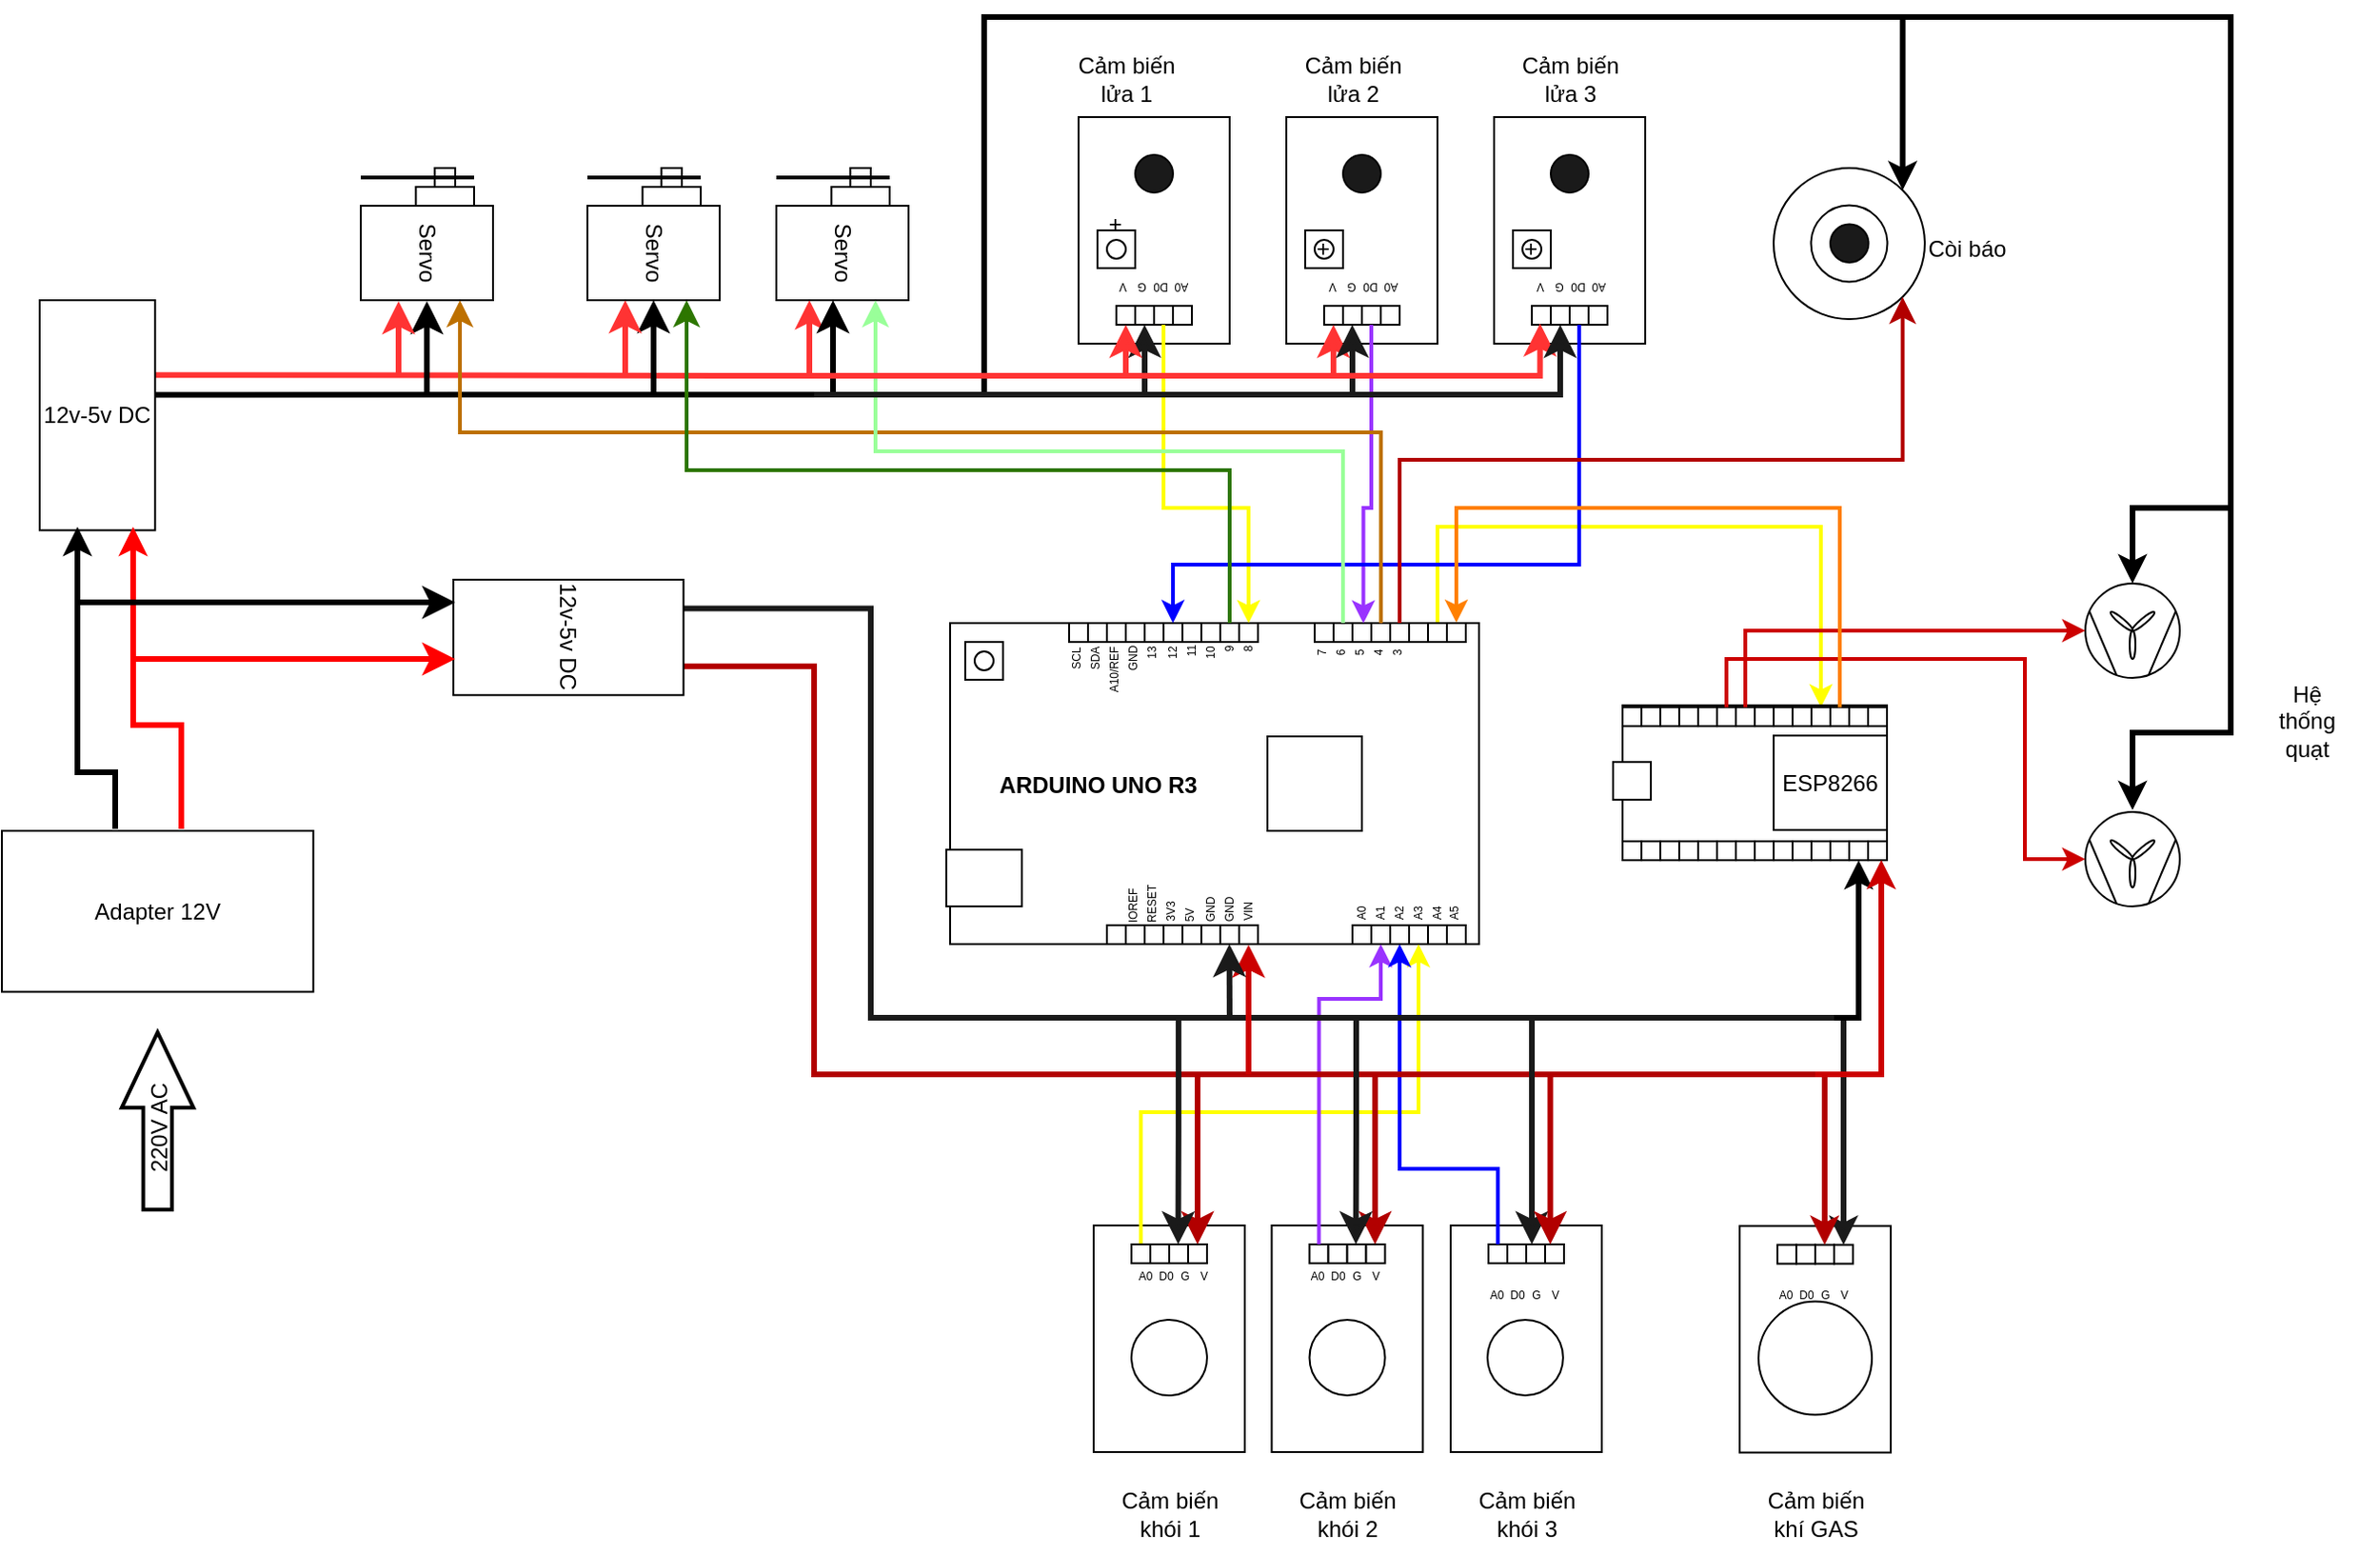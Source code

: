 <mxfile version="22.1.8" type="device">
  <diagram name="Trang-1" id="tV2fNFDbVv8PuS-KYbaE">
    <mxGraphModel dx="2731" dy="1098" grid="0" gridSize="10" guides="1" tooltips="1" connect="1" arrows="0" fold="1" page="1" pageScale="1" pageWidth="2336" pageHeight="1654" background="none" math="0" shadow="0">
      <root>
        <mxCell id="0" />
        <mxCell id="1" parent="0" />
        <mxCell id="V0Y3OEjJewvKeYBeDshb-78" value="&lt;font style=&quot;font-size: 6px;&quot;&gt;RX &amp;lt;~ 0&lt;/font&gt;" style="text;html=1;align=center;verticalAlign=middle;resizable=0;points=[];autosize=1;strokeColor=none;fillColor=none;rotation=-450;container=0;" vertex="1" parent="1">
          <mxGeometry x="1082" y="931" width="50" height="30" as="geometry" />
        </mxCell>
        <mxCell id="V0Y3OEjJewvKeYBeDshb-84" value="&lt;font style=&quot;font-size: 6px;&quot;&gt;TX ~&amp;gt; 1&lt;/font&gt;" style="text;html=1;align=center;verticalAlign=middle;resizable=0;points=[];autosize=1;strokeColor=none;fillColor=none;rotation=-450;container=0;" vertex="1" parent="1">
          <mxGeometry x="1077" y="930" width="40" height="30" as="geometry" />
        </mxCell>
        <mxCell id="V0Y3OEjJewvKeYBeDshb-85" value="&lt;font style=&quot;font-size: 6px;&quot;&gt;2&lt;/font&gt;" style="text;html=1;align=center;verticalAlign=middle;resizable=0;points=[];autosize=1;strokeColor=none;fillColor=none;rotation=-450;container=0;" vertex="1" parent="1">
          <mxGeometry x="1072" y="922" width="30" height="30" as="geometry" />
        </mxCell>
        <mxCell id="V0Y3OEjJewvKeYBeDshb-159" value="" style="group;rotation=-90;" vertex="1" connectable="0" parent="1">
          <mxGeometry x="992.25" y="1260" width="120" height="80" as="geometry" />
        </mxCell>
        <mxCell id="V0Y3OEjJewvKeYBeDshb-88" value="" style="rounded=0;whiteSpace=wrap;html=1;rotation=-90;container=0;" vertex="1" parent="V0Y3OEjJewvKeYBeDshb-159">
          <mxGeometry width="120" height="80" as="geometry" />
        </mxCell>
        <mxCell id="V0Y3OEjJewvKeYBeDshb-89" value="" style="ellipse;whiteSpace=wrap;html=1;aspect=fixed;rotation=-90;container=0;" vertex="1" parent="V0Y3OEjJewvKeYBeDshb-159">
          <mxGeometry x="40" y="30" width="40" height="40" as="geometry" />
        </mxCell>
        <mxCell id="V0Y3OEjJewvKeYBeDshb-90" value="" style="whiteSpace=wrap;html=1;aspect=fixed;rotation=-90;container=0;" vertex="1" parent="V0Y3OEjJewvKeYBeDshb-159">
          <mxGeometry x="40" y="-10" width="10" height="10" as="geometry" />
        </mxCell>
        <mxCell id="V0Y3OEjJewvKeYBeDshb-96" value="" style="whiteSpace=wrap;html=1;aspect=fixed;rotation=-90;container=0;" vertex="1" parent="V0Y3OEjJewvKeYBeDshb-159">
          <mxGeometry x="50" y="-10" width="10" height="10" as="geometry" />
        </mxCell>
        <mxCell id="V0Y3OEjJewvKeYBeDshb-97" value="" style="whiteSpace=wrap;html=1;aspect=fixed;rotation=-90;container=0;" vertex="1" parent="V0Y3OEjJewvKeYBeDshb-159">
          <mxGeometry x="60" y="-10" width="10" height="10" as="geometry" />
        </mxCell>
        <mxCell id="V0Y3OEjJewvKeYBeDshb-98" value="" style="whiteSpace=wrap;html=1;aspect=fixed;rotation=-90;container=0;" vertex="1" parent="V0Y3OEjJewvKeYBeDshb-159">
          <mxGeometry x="70" y="-10" width="10" height="10" as="geometry" />
        </mxCell>
        <mxCell id="V0Y3OEjJewvKeYBeDshb-221" value="" style="group" vertex="1" connectable="0" parent="V0Y3OEjJewvKeYBeDshb-159">
          <mxGeometry x="29.0" y="-10.0" width="61" height="30.0" as="geometry" />
        </mxCell>
        <mxCell id="V0Y3OEjJewvKeYBeDshb-92" value="&lt;span style=&quot;font-size: 6px;&quot;&gt;A0&lt;/span&gt;" style="text;html=1;align=center;verticalAlign=middle;resizable=0;points=[];autosize=1;strokeColor=none;fillColor=none;rotation=-360;container=0;" vertex="1" parent="V0Y3OEjJewvKeYBeDshb-221">
          <mxGeometry x="3.553e-15" y="3.553e-15" width="30" height="30" as="geometry" />
        </mxCell>
        <mxCell id="V0Y3OEjJewvKeYBeDshb-93" value="&lt;span style=&quot;font-size: 6px;&quot;&gt;D0&lt;/span&gt;" style="text;html=1;align=center;verticalAlign=middle;resizable=0;points=[];autosize=1;strokeColor=none;fillColor=none;rotation=-360;container=0;" vertex="1" parent="V0Y3OEjJewvKeYBeDshb-221">
          <mxGeometry x="11.0" y="3.553e-15" width="30" height="30" as="geometry" />
        </mxCell>
        <mxCell id="V0Y3OEjJewvKeYBeDshb-94" value="&lt;span style=&quot;font-size: 6px;&quot;&gt;G&lt;/span&gt;" style="text;html=1;align=center;verticalAlign=middle;resizable=0;points=[];autosize=1;strokeColor=none;fillColor=none;rotation=-360;container=0;" vertex="1" parent="V0Y3OEjJewvKeYBeDshb-221">
          <mxGeometry x="21.0" y="3.553e-15" width="30" height="30" as="geometry" />
        </mxCell>
        <mxCell id="V0Y3OEjJewvKeYBeDshb-95" value="&lt;span style=&quot;font-size: 6px;&quot;&gt;V&lt;/span&gt;" style="text;html=1;align=center;verticalAlign=middle;resizable=0;points=[];autosize=1;strokeColor=none;fillColor=none;rotation=-360;container=0;" vertex="1" parent="V0Y3OEjJewvKeYBeDshb-221">
          <mxGeometry x="31.0" y="3.553e-15" width="30" height="30" as="geometry" />
        </mxCell>
        <mxCell id="V0Y3OEjJewvKeYBeDshb-160" value="" style="group;rotation=-90;" vertex="1" connectable="0" parent="1">
          <mxGeometry x="1087" y="1260" width="120" height="80" as="geometry" />
        </mxCell>
        <mxCell id="V0Y3OEjJewvKeYBeDshb-161" value="" style="rounded=0;whiteSpace=wrap;html=1;rotation=-90;container=0;" vertex="1" parent="V0Y3OEjJewvKeYBeDshb-160">
          <mxGeometry width="120" height="80" as="geometry" />
        </mxCell>
        <mxCell id="V0Y3OEjJewvKeYBeDshb-162" value="" style="ellipse;whiteSpace=wrap;html=1;aspect=fixed;rotation=-90;container=0;" vertex="1" parent="V0Y3OEjJewvKeYBeDshb-160">
          <mxGeometry x="39.5" y="30" width="40" height="40" as="geometry" />
        </mxCell>
        <mxCell id="V0Y3OEjJewvKeYBeDshb-163" value="" style="whiteSpace=wrap;html=1;aspect=fixed;rotation=-90;container=0;" vertex="1" parent="V0Y3OEjJewvKeYBeDshb-160">
          <mxGeometry x="40" y="-10" width="10" height="10" as="geometry" />
        </mxCell>
        <mxCell id="V0Y3OEjJewvKeYBeDshb-164" value="" style="whiteSpace=wrap;html=1;aspect=fixed;rotation=-90;container=0;" vertex="1" parent="V0Y3OEjJewvKeYBeDshb-160">
          <mxGeometry x="50" y="-10" width="10" height="10" as="geometry" />
        </mxCell>
        <mxCell id="V0Y3OEjJewvKeYBeDshb-165" value="" style="whiteSpace=wrap;html=1;aspect=fixed;rotation=-90;container=0;" vertex="1" parent="V0Y3OEjJewvKeYBeDshb-160">
          <mxGeometry x="60" y="-10" width="10" height="10" as="geometry" />
        </mxCell>
        <mxCell id="V0Y3OEjJewvKeYBeDshb-166" value="" style="whiteSpace=wrap;html=1;aspect=fixed;rotation=-90;container=0;" vertex="1" parent="V0Y3OEjJewvKeYBeDshb-160">
          <mxGeometry x="70" y="-10" width="10" height="10" as="geometry" />
        </mxCell>
        <mxCell id="V0Y3OEjJewvKeYBeDshb-222" value="" style="group" vertex="1" connectable="0" parent="V0Y3OEjJewvKeYBeDshb-160">
          <mxGeometry x="29.0" y="-3.553e-15" width="61" height="30.0" as="geometry" />
        </mxCell>
        <mxCell id="V0Y3OEjJewvKeYBeDshb-167" value="&lt;span style=&quot;font-size: 6px;&quot;&gt;A0&lt;/span&gt;" style="text;html=1;align=center;verticalAlign=middle;resizable=0;points=[];autosize=1;strokeColor=none;fillColor=none;rotation=-360;container=0;" vertex="1" parent="V0Y3OEjJewvKeYBeDshb-222">
          <mxGeometry x="3.553e-15" y="3.553e-15" width="30" height="30" as="geometry" />
        </mxCell>
        <mxCell id="V0Y3OEjJewvKeYBeDshb-168" value="&lt;span style=&quot;font-size: 6px;&quot;&gt;D0&lt;/span&gt;" style="text;html=1;align=center;verticalAlign=middle;resizable=0;points=[];autosize=1;strokeColor=none;fillColor=none;rotation=-360;container=0;" vertex="1" parent="V0Y3OEjJewvKeYBeDshb-222">
          <mxGeometry x="11.0" y="3.553e-15" width="30" height="30" as="geometry" />
        </mxCell>
        <mxCell id="V0Y3OEjJewvKeYBeDshb-169" value="&lt;span style=&quot;font-size: 6px;&quot;&gt;G&lt;/span&gt;" style="text;html=1;align=center;verticalAlign=middle;resizable=0;points=[];autosize=1;strokeColor=none;fillColor=none;rotation=-360;container=0;" vertex="1" parent="V0Y3OEjJewvKeYBeDshb-222">
          <mxGeometry x="21.0" y="3.553e-15" width="30" height="30" as="geometry" />
        </mxCell>
        <mxCell id="V0Y3OEjJewvKeYBeDshb-170" value="&lt;span style=&quot;font-size: 6px;&quot;&gt;V&lt;/span&gt;" style="text;html=1;align=center;verticalAlign=middle;resizable=0;points=[];autosize=1;strokeColor=none;fillColor=none;rotation=-360;container=0;" vertex="1" parent="V0Y3OEjJewvKeYBeDshb-222">
          <mxGeometry x="31.0" y="3.553e-15" width="30" height="30" as="geometry" />
        </mxCell>
        <mxCell id="V0Y3OEjJewvKeYBeDshb-171" value="" style="group;rotation=-90;" vertex="1" connectable="0" parent="1">
          <mxGeometry x="1240" y="1260.27" width="120" height="80" as="geometry" />
        </mxCell>
        <mxCell id="V0Y3OEjJewvKeYBeDshb-172" value="" style="rounded=0;whiteSpace=wrap;html=1;rotation=-90;container=0;" vertex="1" parent="V0Y3OEjJewvKeYBeDshb-171">
          <mxGeometry width="120" height="80" as="geometry" />
        </mxCell>
        <mxCell id="V0Y3OEjJewvKeYBeDshb-173" value="" style="ellipse;whiteSpace=wrap;html=1;aspect=fixed;rotation=-90;container=0;" vertex="1" parent="V0Y3OEjJewvKeYBeDshb-171">
          <mxGeometry x="30" y="20" width="60" height="60" as="geometry" />
        </mxCell>
        <mxCell id="V0Y3OEjJewvKeYBeDshb-174" value="" style="whiteSpace=wrap;html=1;aspect=fixed;rotation=-90;container=0;" vertex="1" parent="V0Y3OEjJewvKeYBeDshb-171">
          <mxGeometry x="40" y="-10" width="10" height="10" as="geometry" />
        </mxCell>
        <mxCell id="V0Y3OEjJewvKeYBeDshb-175" value="" style="whiteSpace=wrap;html=1;aspect=fixed;rotation=-90;container=0;" vertex="1" parent="V0Y3OEjJewvKeYBeDshb-171">
          <mxGeometry x="50" y="-10" width="10" height="10" as="geometry" />
        </mxCell>
        <mxCell id="V0Y3OEjJewvKeYBeDshb-176" value="" style="whiteSpace=wrap;html=1;aspect=fixed;rotation=-90;container=0;" vertex="1" parent="V0Y3OEjJewvKeYBeDshb-171">
          <mxGeometry x="60" y="-10" width="10" height="10" as="geometry" />
        </mxCell>
        <mxCell id="V0Y3OEjJewvKeYBeDshb-177" value="" style="whiteSpace=wrap;html=1;aspect=fixed;rotation=-90;container=0;" vertex="1" parent="V0Y3OEjJewvKeYBeDshb-171">
          <mxGeometry x="70" y="-10" width="10" height="10" as="geometry" />
        </mxCell>
        <mxCell id="V0Y3OEjJewvKeYBeDshb-223" value="" style="group" vertex="1" connectable="0" parent="V0Y3OEjJewvKeYBeDshb-171">
          <mxGeometry x="29.0" y="-0.27" width="61" height="30.0" as="geometry" />
        </mxCell>
        <mxCell id="V0Y3OEjJewvKeYBeDshb-178" value="&lt;span style=&quot;font-size: 6px;&quot;&gt;A0&lt;/span&gt;" style="text;html=1;align=center;verticalAlign=middle;resizable=0;points=[];autosize=1;strokeColor=none;fillColor=none;rotation=-360;container=0;" vertex="1" parent="V0Y3OEjJewvKeYBeDshb-223">
          <mxGeometry x="3.553e-15" y="3.553e-15" width="30" height="30" as="geometry" />
        </mxCell>
        <mxCell id="V0Y3OEjJewvKeYBeDshb-179" value="&lt;span style=&quot;font-size: 6px;&quot;&gt;D0&lt;/span&gt;" style="text;html=1;align=center;verticalAlign=middle;resizable=0;points=[];autosize=1;strokeColor=none;fillColor=none;rotation=-360;container=0;" vertex="1" parent="V0Y3OEjJewvKeYBeDshb-223">
          <mxGeometry x="11.0" y="3.553e-15" width="30" height="30" as="geometry" />
        </mxCell>
        <mxCell id="V0Y3OEjJewvKeYBeDshb-180" value="&lt;span style=&quot;font-size: 6px;&quot;&gt;G&lt;/span&gt;" style="text;html=1;align=center;verticalAlign=middle;resizable=0;points=[];autosize=1;strokeColor=none;fillColor=none;rotation=-360;container=0;" vertex="1" parent="V0Y3OEjJewvKeYBeDshb-223">
          <mxGeometry x="21.0" y="3.553e-15" width="30" height="30" as="geometry" />
        </mxCell>
        <mxCell id="V0Y3OEjJewvKeYBeDshb-181" value="&lt;span style=&quot;font-size: 6px;&quot;&gt;V&lt;/span&gt;" style="text;html=1;align=center;verticalAlign=middle;resizable=0;points=[];autosize=1;strokeColor=none;fillColor=none;rotation=-360;container=0;" vertex="1" parent="V0Y3OEjJewvKeYBeDshb-223">
          <mxGeometry x="31.0" y="3.553e-15" width="30" height="30" as="geometry" />
        </mxCell>
        <mxCell id="V0Y3OEjJewvKeYBeDshb-182" value="" style="group;rotation=-90;fillColor=#1A1A1A;container=0;" vertex="1" connectable="0" parent="1">
          <mxGeometry x="898" y="1260" width="120" height="80.27" as="geometry" />
        </mxCell>
        <mxCell id="V0Y3OEjJewvKeYBeDshb-288" value="" style="group" vertex="1" connectable="0" parent="1">
          <mxGeometry x="530" y="680" width="290" height="70" as="geometry" />
        </mxCell>
        <mxCell id="V0Y3OEjJewvKeYBeDshb-277" value="" style="group" vertex="1" connectable="0" parent="V0Y3OEjJewvKeYBeDshb-288">
          <mxGeometry width="70" height="70" as="geometry" />
        </mxCell>
        <mxCell id="V0Y3OEjJewvKeYBeDshb-272" value="Servo" style="rounded=0;whiteSpace=wrap;html=1;rotation=90;" vertex="1" parent="V0Y3OEjJewvKeYBeDshb-277">
          <mxGeometry x="10" y="10" width="50" height="70" as="geometry" />
        </mxCell>
        <mxCell id="V0Y3OEjJewvKeYBeDshb-273" value="" style="rounded=0;whiteSpace=wrap;html=1;" vertex="1" parent="V0Y3OEjJewvKeYBeDshb-277">
          <mxGeometry x="29.17" y="10" width="30.83" height="10" as="geometry" />
        </mxCell>
        <mxCell id="V0Y3OEjJewvKeYBeDshb-274" value="" style="rounded=0;whiteSpace=wrap;html=1;" vertex="1" parent="V0Y3OEjJewvKeYBeDshb-277">
          <mxGeometry x="39.17" width="10.83" height="10" as="geometry" />
        </mxCell>
        <mxCell id="V0Y3OEjJewvKeYBeDshb-276" value="" style="line;strokeWidth=2;html=1;" vertex="1" parent="V0Y3OEjJewvKeYBeDshb-277">
          <mxGeometry width="60" height="10" as="geometry" />
        </mxCell>
        <mxCell id="V0Y3OEjJewvKeYBeDshb-278" value="" style="group" vertex="1" connectable="0" parent="V0Y3OEjJewvKeYBeDshb-288">
          <mxGeometry x="120" width="70" height="70" as="geometry" />
        </mxCell>
        <mxCell id="V0Y3OEjJewvKeYBeDshb-279" value="Servo" style="rounded=0;whiteSpace=wrap;html=1;rotation=90;" vertex="1" parent="V0Y3OEjJewvKeYBeDshb-278">
          <mxGeometry x="10" y="10" width="50" height="70" as="geometry" />
        </mxCell>
        <mxCell id="V0Y3OEjJewvKeYBeDshb-280" value="" style="rounded=0;whiteSpace=wrap;html=1;" vertex="1" parent="V0Y3OEjJewvKeYBeDshb-278">
          <mxGeometry x="29.17" y="10" width="30.83" height="10" as="geometry" />
        </mxCell>
        <mxCell id="V0Y3OEjJewvKeYBeDshb-281" value="" style="rounded=0;whiteSpace=wrap;html=1;" vertex="1" parent="V0Y3OEjJewvKeYBeDshb-278">
          <mxGeometry x="39.17" width="10.83" height="10" as="geometry" />
        </mxCell>
        <mxCell id="V0Y3OEjJewvKeYBeDshb-282" value="" style="line;strokeWidth=2;html=1;" vertex="1" parent="V0Y3OEjJewvKeYBeDshb-278">
          <mxGeometry width="60" height="10" as="geometry" />
        </mxCell>
        <mxCell id="V0Y3OEjJewvKeYBeDshb-283" value="" style="group" vertex="1" connectable="0" parent="V0Y3OEjJewvKeYBeDshb-288">
          <mxGeometry x="220" width="70" height="70" as="geometry" />
        </mxCell>
        <mxCell id="V0Y3OEjJewvKeYBeDshb-284" value="Servo" style="rounded=0;whiteSpace=wrap;html=1;rotation=90;" vertex="1" parent="V0Y3OEjJewvKeYBeDshb-283">
          <mxGeometry x="10" y="10" width="50" height="70" as="geometry" />
        </mxCell>
        <mxCell id="V0Y3OEjJewvKeYBeDshb-285" value="" style="rounded=0;whiteSpace=wrap;html=1;" vertex="1" parent="V0Y3OEjJewvKeYBeDshb-283">
          <mxGeometry x="29.17" y="10" width="30.83" height="10" as="geometry" />
        </mxCell>
        <mxCell id="V0Y3OEjJewvKeYBeDshb-286" value="" style="rounded=0;whiteSpace=wrap;html=1;" vertex="1" parent="V0Y3OEjJewvKeYBeDshb-283">
          <mxGeometry x="39.17" width="10.83" height="10" as="geometry" />
        </mxCell>
        <mxCell id="V0Y3OEjJewvKeYBeDshb-287" value="" style="line;strokeWidth=2;html=1;" vertex="1" parent="V0Y3OEjJewvKeYBeDshb-283">
          <mxGeometry width="60" height="10" as="geometry" />
        </mxCell>
        <mxCell id="V0Y3OEjJewvKeYBeDshb-289" value="" style="ellipse;whiteSpace=wrap;html=1;aspect=fixed;" vertex="1" parent="1">
          <mxGeometry x="1278" y="680" width="80" height="80" as="geometry" />
        </mxCell>
        <mxCell id="V0Y3OEjJewvKeYBeDshb-307" value="" style="group" vertex="1" connectable="0" parent="1">
          <mxGeometry x="1297.79" y="699.79" width="40.41" height="40.41" as="geometry" />
        </mxCell>
        <mxCell id="V0Y3OEjJewvKeYBeDshb-290" value="" style="ellipse;whiteSpace=wrap;html=1;aspect=fixed;" vertex="1" parent="V0Y3OEjJewvKeYBeDshb-307">
          <mxGeometry width="40.41" height="40.41" as="geometry" />
        </mxCell>
        <mxCell id="V0Y3OEjJewvKeYBeDshb-291" value="" style="ellipse;whiteSpace=wrap;html=1;aspect=fixed;fillColor=#1A1A1A;" vertex="1" parent="V0Y3OEjJewvKeYBeDshb-307">
          <mxGeometry x="10.21" y="10" width="20.2" height="20.2" as="geometry" />
        </mxCell>
        <mxCell id="V0Y3OEjJewvKeYBeDshb-308" value="Cảm biến&lt;br&gt;khói 1" style="text;html=1;align=center;verticalAlign=middle;resizable=0;points=[];autosize=1;strokeColor=none;fillColor=none;" vertex="1" parent="1">
          <mxGeometry x="923" y="1373" width="70" height="40" as="geometry" />
        </mxCell>
        <mxCell id="V0Y3OEjJewvKeYBeDshb-309" value="Cảm biến&lt;br&gt;khói 2" style="text;html=1;align=center;verticalAlign=middle;resizable=0;points=[];autosize=1;strokeColor=none;fillColor=none;" vertex="1" parent="1">
          <mxGeometry x="1017" y="1373" width="70" height="40" as="geometry" />
        </mxCell>
        <mxCell id="V0Y3OEjJewvKeYBeDshb-310" value="Cảm biến&lt;br&gt;khói 3" style="text;html=1;align=center;verticalAlign=middle;resizable=0;points=[];autosize=1;strokeColor=none;fillColor=none;" vertex="1" parent="1">
          <mxGeometry x="1112" y="1373" width="70" height="40" as="geometry" />
        </mxCell>
        <mxCell id="V0Y3OEjJewvKeYBeDshb-311" value="Cảm biến&lt;br&gt;khí GAS" style="text;html=1;align=center;verticalAlign=middle;resizable=0;points=[];autosize=1;strokeColor=none;fillColor=none;" vertex="1" parent="1">
          <mxGeometry x="1265" y="1373" width="70" height="40" as="geometry" />
        </mxCell>
        <mxCell id="V0Y3OEjJewvKeYBeDshb-312" value="Cảm biến&lt;br&gt;lửa 1" style="text;html=1;align=center;verticalAlign=middle;resizable=0;points=[];autosize=1;strokeColor=none;fillColor=none;" vertex="1" parent="1">
          <mxGeometry x="900" y="613" width="70" height="40" as="geometry" />
        </mxCell>
        <mxCell id="V0Y3OEjJewvKeYBeDshb-313" value="Cảm biến&lt;br&gt;lửa 2" style="text;html=1;align=center;verticalAlign=middle;resizable=0;points=[];autosize=1;strokeColor=none;fillColor=none;" vertex="1" parent="1">
          <mxGeometry x="1020" y="613" width="70" height="40" as="geometry" />
        </mxCell>
        <mxCell id="V0Y3OEjJewvKeYBeDshb-314" value="Cảm biến&lt;br&gt;lửa 3" style="text;html=1;align=center;verticalAlign=middle;resizable=0;points=[];autosize=1;strokeColor=none;fillColor=none;" vertex="1" parent="1">
          <mxGeometry x="1135" y="613" width="70" height="40" as="geometry" />
        </mxCell>
        <mxCell id="V0Y3OEjJewvKeYBeDshb-17" value="" style="group;rotation=-270;fillColor=default;container=0;" vertex="1" connectable="0" parent="1">
          <mxGeometry x="895" y="866" width="173" height="282" as="geometry" />
        </mxCell>
        <mxCell id="V0Y3OEjJewvKeYBeDshb-18" value="" style="rounded=0;whiteSpace=wrap;html=1;rotation=-180;container=0;" vertex="1" parent="1">
          <mxGeometry x="842" y="921" width="280" height="170" as="geometry" />
        </mxCell>
        <mxCell id="V0Y3OEjJewvKeYBeDshb-19" value="" style="rounded=0;whiteSpace=wrap;html=1;rotation=-180;container=0;" vertex="1" parent="1">
          <mxGeometry x="840" y="1041" width="40" height="30" as="geometry" />
        </mxCell>
        <mxCell id="V0Y3OEjJewvKeYBeDshb-20" value="" style="whiteSpace=wrap;html=1;aspect=fixed;rotation=-180;container=0;" vertex="1" parent="1">
          <mxGeometry x="850" y="931" width="20" height="20" as="geometry" />
        </mxCell>
        <mxCell id="V0Y3OEjJewvKeYBeDshb-21" value="" style="ellipse;whiteSpace=wrap;html=1;aspect=fixed;rotation=-180;container=0;" vertex="1" parent="1">
          <mxGeometry x="855" y="936" width="10" height="10" as="geometry" />
        </mxCell>
        <mxCell id="V0Y3OEjJewvKeYBeDshb-22" value="" style="whiteSpace=wrap;html=1;aspect=fixed;rotation=-180;container=0;" vertex="1" parent="1">
          <mxGeometry x="1010" y="981" width="50" height="50" as="geometry" />
        </mxCell>
        <mxCell id="V0Y3OEjJewvKeYBeDshb-23" value="" style="whiteSpace=wrap;html=1;aspect=fixed;rotation=-180;container=0;" vertex="1" parent="1">
          <mxGeometry x="995" y="921" width="10" height="10" as="geometry" />
        </mxCell>
        <mxCell id="V0Y3OEjJewvKeYBeDshb-24" value="" style="whiteSpace=wrap;html=1;aspect=fixed;rotation=-180;container=0;" vertex="1" parent="1">
          <mxGeometry x="985" y="921" width="10" height="10" as="geometry" />
        </mxCell>
        <mxCell id="V0Y3OEjJewvKeYBeDshb-25" value="" style="whiteSpace=wrap;html=1;aspect=fixed;rotation=-180;container=0;" vertex="1" parent="1">
          <mxGeometry x="975" y="921" width="10" height="10" as="geometry" />
        </mxCell>
        <mxCell id="V0Y3OEjJewvKeYBeDshb-26" value="" style="whiteSpace=wrap;html=1;aspect=fixed;rotation=-180;container=0;" vertex="1" parent="1">
          <mxGeometry x="965" y="921" width="10" height="10" as="geometry" />
        </mxCell>
        <mxCell id="V0Y3OEjJewvKeYBeDshb-27" value="" style="whiteSpace=wrap;html=1;aspect=fixed;rotation=-180;container=0;" vertex="1" parent="1">
          <mxGeometry x="955" y="921" width="10" height="10" as="geometry" />
        </mxCell>
        <mxCell id="V0Y3OEjJewvKeYBeDshb-28" value="" style="whiteSpace=wrap;html=1;aspect=fixed;rotation=-180;container=0;" vertex="1" parent="1">
          <mxGeometry x="945" y="921" width="10" height="10" as="geometry" />
        </mxCell>
        <mxCell id="V0Y3OEjJewvKeYBeDshb-29" value="" style="whiteSpace=wrap;html=1;aspect=fixed;rotation=-180;container=0;" vertex="1" parent="1">
          <mxGeometry x="935" y="921" width="10" height="10" as="geometry" />
        </mxCell>
        <mxCell id="V0Y3OEjJewvKeYBeDshb-30" value="" style="whiteSpace=wrap;html=1;aspect=fixed;rotation=-180;container=0;" vertex="1" parent="1">
          <mxGeometry x="925" y="921" width="10" height="10" as="geometry" />
        </mxCell>
        <mxCell id="V0Y3OEjJewvKeYBeDshb-31" value="" style="whiteSpace=wrap;html=1;aspect=fixed;rotation=-180;container=0;" vertex="1" parent="1">
          <mxGeometry x="915" y="921" width="10" height="10" as="geometry" />
        </mxCell>
        <mxCell id="V0Y3OEjJewvKeYBeDshb-32" value="" style="whiteSpace=wrap;html=1;aspect=fixed;rotation=-180;container=0;" vertex="1" parent="1">
          <mxGeometry x="905" y="921" width="10" height="10" as="geometry" />
        </mxCell>
        <mxCell id="V0Y3OEjJewvKeYBeDshb-33" value="&lt;font style=&quot;font-size: 6px;&quot;&gt;13&lt;/font&gt;" style="text;html=1;align=center;verticalAlign=middle;resizable=0;points=[];autosize=1;strokeColor=none;fillColor=none;rotation=-450;container=0;" vertex="1" parent="1">
          <mxGeometry x="932" y="922" width="30" height="30" as="geometry" />
        </mxCell>
        <mxCell id="V0Y3OEjJewvKeYBeDshb-34" value="&lt;font style=&quot;font-size: 6px;&quot;&gt;GND&lt;/font&gt;" style="text;html=1;align=center;verticalAlign=middle;resizable=0;points=[];autosize=1;strokeColor=none;fillColor=none;rotation=-450;container=0;" vertex="1" parent="1">
          <mxGeometry x="917" y="925" width="40" height="30" as="geometry" />
        </mxCell>
        <mxCell id="V0Y3OEjJewvKeYBeDshb-35" value="&lt;font style=&quot;font-size: 6px;&quot;&gt;A10/REF&lt;/font&gt;" style="text;html=1;align=center;verticalAlign=middle;resizable=0;points=[];autosize=1;strokeColor=none;fillColor=none;rotation=-450;container=0;" vertex="1" parent="1">
          <mxGeometry x="902" y="931" width="50" height="30" as="geometry" />
        </mxCell>
        <mxCell id="V0Y3OEjJewvKeYBeDshb-36" value="&lt;font style=&quot;font-size: 6px;&quot;&gt;SDA&lt;/font&gt;" style="text;html=1;align=center;verticalAlign=middle;resizable=0;points=[];autosize=1;strokeColor=none;fillColor=none;rotation=-450;container=0;" vertex="1" parent="1">
          <mxGeometry x="897" y="925" width="40" height="30" as="geometry" />
        </mxCell>
        <mxCell id="V0Y3OEjJewvKeYBeDshb-37" value="&lt;font style=&quot;font-size: 6px;&quot;&gt;SCL&lt;/font&gt;" style="text;html=1;align=center;verticalAlign=middle;resizable=0;points=[];autosize=1;strokeColor=none;fillColor=none;rotation=-450;container=0;" vertex="1" parent="1">
          <mxGeometry x="887" y="925" width="40" height="30" as="geometry" />
        </mxCell>
        <mxCell id="V0Y3OEjJewvKeYBeDshb-38" value="&lt;font style=&quot;font-size: 6px;&quot;&gt;8&lt;/font&gt;" style="text;html=1;align=center;verticalAlign=middle;resizable=0;points=[];autosize=1;strokeColor=none;fillColor=none;rotation=-450;container=0;" vertex="1" parent="1">
          <mxGeometry x="983" y="920" width="30" height="30" as="geometry" />
        </mxCell>
        <mxCell id="V0Y3OEjJewvKeYBeDshb-39" value="&lt;font style=&quot;font-size: 6px;&quot;&gt;9&lt;/font&gt;" style="text;html=1;align=center;verticalAlign=middle;resizable=0;points=[];autosize=1;strokeColor=none;fillColor=none;rotation=-450;container=0;" vertex="1" parent="1">
          <mxGeometry x="973" y="920" width="30" height="30" as="geometry" />
        </mxCell>
        <mxCell id="V0Y3OEjJewvKeYBeDshb-40" value="&lt;font style=&quot;font-size: 6px;&quot;&gt;10&lt;/font&gt;" style="text;html=1;align=center;verticalAlign=middle;resizable=0;points=[];autosize=1;strokeColor=none;fillColor=none;rotation=-450;container=0;" vertex="1" parent="1">
          <mxGeometry x="963" y="922" width="30" height="30" as="geometry" />
        </mxCell>
        <mxCell id="V0Y3OEjJewvKeYBeDshb-41" value="&lt;font style=&quot;font-size: 6px;&quot;&gt;11&lt;/font&gt;" style="text;html=1;align=center;verticalAlign=middle;resizable=0;points=[];autosize=1;strokeColor=none;fillColor=none;rotation=-450;container=0;" vertex="1" parent="1">
          <mxGeometry x="953" y="921" width="30" height="30" as="geometry" />
        </mxCell>
        <mxCell id="V0Y3OEjJewvKeYBeDshb-42" value="&lt;font style=&quot;font-size: 6px;&quot;&gt;12&lt;/font&gt;" style="text;html=1;align=center;verticalAlign=middle;resizable=0;points=[];autosize=1;strokeColor=none;fillColor=none;rotation=-450;container=0;" vertex="1" parent="1">
          <mxGeometry x="943" y="922" width="30" height="30" as="geometry" />
        </mxCell>
        <mxCell id="V0Y3OEjJewvKeYBeDshb-43" value="&lt;font style=&quot;font-size: 6px;&quot;&gt;A4&lt;/font&gt;" style="text;html=1;align=center;verticalAlign=middle;resizable=0;points=[];autosize=1;strokeColor=none;fillColor=none;rotation=-450;container=0;" vertex="1" parent="1">
          <mxGeometry x="1083" y="1060" width="30" height="30" as="geometry" />
        </mxCell>
        <mxCell id="V0Y3OEjJewvKeYBeDshb-44" value="&lt;font style=&quot;font-size: 6px;&quot;&gt;A3&lt;/font&gt;" style="text;html=1;align=center;verticalAlign=middle;resizable=0;points=[];autosize=1;strokeColor=none;fillColor=none;rotation=-450;container=0;" vertex="1" parent="1">
          <mxGeometry x="1073" y="1060" width="30" height="30" as="geometry" />
        </mxCell>
        <mxCell id="V0Y3OEjJewvKeYBeDshb-45" value="&lt;font style=&quot;font-size: 6px;&quot;&gt;A2&lt;/font&gt;" style="text;html=1;align=center;verticalAlign=middle;resizable=0;points=[];autosize=1;strokeColor=none;fillColor=none;rotation=-450;container=0;" vertex="1" parent="1">
          <mxGeometry x="1063" y="1060" width="30" height="30" as="geometry" />
        </mxCell>
        <mxCell id="V0Y3OEjJewvKeYBeDshb-46" value="&lt;font style=&quot;font-size: 6px;&quot;&gt;A1&lt;/font&gt;" style="text;html=1;align=center;verticalAlign=middle;resizable=0;points=[];autosize=1;strokeColor=none;fillColor=none;rotation=-450;container=0;" vertex="1" parent="1">
          <mxGeometry x="1053" y="1060" width="30" height="30" as="geometry" />
        </mxCell>
        <mxCell id="V0Y3OEjJewvKeYBeDshb-47" value="&lt;span style=&quot;font-size: 6px;&quot;&gt;A0&lt;/span&gt;" style="text;html=1;align=center;verticalAlign=middle;resizable=0;points=[];autosize=1;strokeColor=none;fillColor=none;rotation=-450;container=0;" vertex="1" parent="1">
          <mxGeometry x="1043" y="1060" width="30" height="30" as="geometry" />
        </mxCell>
        <mxCell id="V0Y3OEjJewvKeYBeDshb-48" value="&lt;font style=&quot;font-size: 6px;&quot;&gt;A5&lt;/font&gt;" style="text;html=1;align=center;verticalAlign=middle;resizable=0;points=[];autosize=1;strokeColor=none;fillColor=none;rotation=-450;container=0;" vertex="1" parent="1">
          <mxGeometry x="1092" y="1060" width="30" height="30" as="geometry" />
        </mxCell>
        <mxCell id="V0Y3OEjJewvKeYBeDshb-49" value="&lt;font style=&quot;font-size: 6px;&quot;&gt;VIN&lt;/font&gt;" style="text;html=1;align=center;verticalAlign=middle;resizable=0;points=[];autosize=1;strokeColor=none;fillColor=none;rotation=-450;container=0;" vertex="1" parent="1">
          <mxGeometry x="983" y="1059" width="30" height="30" as="geometry" />
        </mxCell>
        <mxCell id="V0Y3OEjJewvKeYBeDshb-50" value="&lt;font style=&quot;font-size: 6px;&quot;&gt;GND&lt;/font&gt;" style="text;html=1;align=center;verticalAlign=middle;resizable=0;points=[];autosize=1;strokeColor=none;fillColor=none;rotation=-450;container=0;" vertex="1" parent="1">
          <mxGeometry x="968" y="1058" width="40" height="30" as="geometry" />
        </mxCell>
        <mxCell id="V0Y3OEjJewvKeYBeDshb-51" value="&lt;font style=&quot;font-size: 6px;&quot;&gt;GND&lt;/font&gt;" style="text;html=1;align=center;verticalAlign=middle;resizable=0;points=[];autosize=1;strokeColor=none;fillColor=none;rotation=-450;container=0;" vertex="1" parent="1">
          <mxGeometry x="958" y="1058" width="40" height="30" as="geometry" />
        </mxCell>
        <mxCell id="V0Y3OEjJewvKeYBeDshb-52" value="&lt;font style=&quot;font-size: 6px;&quot;&gt;5V&lt;/font&gt;" style="text;html=1;align=center;verticalAlign=middle;resizable=0;points=[];autosize=1;strokeColor=none;fillColor=none;rotation=-450;container=0;" vertex="1" parent="1">
          <mxGeometry x="952" y="1061" width="30" height="30" as="geometry" />
        </mxCell>
        <mxCell id="V0Y3OEjJewvKeYBeDshb-53" value="&lt;font style=&quot;font-size: 6px;&quot;&gt;3V3&lt;/font&gt;" style="text;html=1;align=center;verticalAlign=middle;resizable=0;points=[];autosize=1;strokeColor=none;fillColor=none;rotation=-450;container=0;" vertex="1" parent="1">
          <mxGeometry x="942" y="1059" width="30" height="30" as="geometry" />
        </mxCell>
        <mxCell id="V0Y3OEjJewvKeYBeDshb-54" value="&lt;font style=&quot;font-size: 6px;&quot;&gt;RESET&lt;/font&gt;" style="text;html=1;align=center;verticalAlign=middle;resizable=0;points=[];autosize=1;strokeColor=none;fillColor=none;rotation=-450;container=0;" vertex="1" parent="1">
          <mxGeometry x="927" y="1055" width="40" height="30" as="geometry" />
        </mxCell>
        <mxCell id="V0Y3OEjJewvKeYBeDshb-55" value="&lt;font style=&quot;font-size: 6px;&quot;&gt;IOREF&lt;/font&gt;" style="text;html=1;align=center;verticalAlign=middle;resizable=0;points=[];autosize=1;strokeColor=none;fillColor=none;rotation=-450;container=0;" vertex="1" parent="1">
          <mxGeometry x="917" y="1056" width="40" height="30" as="geometry" />
        </mxCell>
        <mxCell id="V0Y3OEjJewvKeYBeDshb-56" value="" style="whiteSpace=wrap;html=1;aspect=fixed;rotation=-180;container=0;" vertex="1" parent="1">
          <mxGeometry x="995" y="1081" width="10" height="10" as="geometry" />
        </mxCell>
        <mxCell id="V0Y3OEjJewvKeYBeDshb-57" value="" style="whiteSpace=wrap;html=1;aspect=fixed;rotation=-180;container=0;" vertex="1" parent="1">
          <mxGeometry x="985" y="1081" width="10" height="10" as="geometry" />
        </mxCell>
        <mxCell id="V0Y3OEjJewvKeYBeDshb-58" value="" style="whiteSpace=wrap;html=1;aspect=fixed;rotation=-180;container=0;" vertex="1" parent="1">
          <mxGeometry x="975" y="1081" width="10" height="10" as="geometry" />
        </mxCell>
        <mxCell id="V0Y3OEjJewvKeYBeDshb-59" value="" style="whiteSpace=wrap;html=1;aspect=fixed;rotation=-180;container=0;" vertex="1" parent="1">
          <mxGeometry x="965" y="1081" width="10" height="10" as="geometry" />
        </mxCell>
        <mxCell id="V0Y3OEjJewvKeYBeDshb-60" value="" style="whiteSpace=wrap;html=1;aspect=fixed;rotation=-180;container=0;" vertex="1" parent="1">
          <mxGeometry x="955" y="1081" width="10" height="10" as="geometry" />
        </mxCell>
        <mxCell id="V0Y3OEjJewvKeYBeDshb-61" value="" style="whiteSpace=wrap;html=1;aspect=fixed;rotation=-180;container=0;" vertex="1" parent="1">
          <mxGeometry x="945" y="1081" width="10" height="10" as="geometry" />
        </mxCell>
        <mxCell id="V0Y3OEjJewvKeYBeDshb-62" value="" style="whiteSpace=wrap;html=1;aspect=fixed;rotation=-180;container=0;" vertex="1" parent="1">
          <mxGeometry x="935" y="1081" width="10" height="10" as="geometry" />
        </mxCell>
        <mxCell id="V0Y3OEjJewvKeYBeDshb-63" value="" style="whiteSpace=wrap;html=1;aspect=fixed;rotation=-180;container=0;" vertex="1" parent="1">
          <mxGeometry x="925" y="1081" width="10" height="10" as="geometry" />
        </mxCell>
        <mxCell id="V0Y3OEjJewvKeYBeDshb-64" value="" style="whiteSpace=wrap;html=1;aspect=fixed;rotation=-180;container=0;" vertex="1" parent="1">
          <mxGeometry x="1105" y="1081" width="10" height="10" as="geometry" />
        </mxCell>
        <mxCell id="V0Y3OEjJewvKeYBeDshb-65" value="" style="whiteSpace=wrap;html=1;aspect=fixed;rotation=-180;container=0;" vertex="1" parent="1">
          <mxGeometry x="1095" y="1081" width="10" height="10" as="geometry" />
        </mxCell>
        <mxCell id="V0Y3OEjJewvKeYBeDshb-66" value="" style="whiteSpace=wrap;html=1;aspect=fixed;rotation=-180;container=0;" vertex="1" parent="1">
          <mxGeometry x="1085" y="1081" width="10" height="10" as="geometry" />
        </mxCell>
        <mxCell id="V0Y3OEjJewvKeYBeDshb-67" value="" style="whiteSpace=wrap;html=1;aspect=fixed;rotation=-180;container=0;" vertex="1" parent="1">
          <mxGeometry x="1075" y="1081" width="10" height="10" as="geometry" />
        </mxCell>
        <mxCell id="V0Y3OEjJewvKeYBeDshb-68" value="" style="whiteSpace=wrap;html=1;aspect=fixed;rotation=-180;container=0;" vertex="1" parent="1">
          <mxGeometry x="1055" y="1081" width="10" height="10" as="geometry" />
        </mxCell>
        <mxCell id="V0Y3OEjJewvKeYBeDshb-69" value="" style="whiteSpace=wrap;html=1;aspect=fixed;rotation=-180;container=0;" vertex="1" parent="1">
          <mxGeometry x="1065" y="1081" width="10" height="10" as="geometry" />
        </mxCell>
        <mxCell id="V0Y3OEjJewvKeYBeDshb-70" value="" style="whiteSpace=wrap;html=1;aspect=fixed;rotation=-180;container=0;" vertex="1" parent="1">
          <mxGeometry x="1105" y="921" width="10" height="10" as="geometry" />
        </mxCell>
        <mxCell id="V0Y3OEjJewvKeYBeDshb-408" style="edgeStyle=orthogonalEdgeStyle;rounded=0;orthogonalLoop=1;jettySize=auto;html=1;exitX=0.5;exitY=1;exitDx=0;exitDy=0;entryX=0.5;entryY=1;entryDx=0;entryDy=0;strokeWidth=2;fillColor=#ffff88;strokeColor=#FFFF00;" edge="1" parent="1" source="V0Y3OEjJewvKeYBeDshb-71" target="V0Y3OEjJewvKeYBeDshb-347">
          <mxGeometry relative="1" as="geometry">
            <Array as="points">
              <mxPoint x="1100" y="870" />
              <mxPoint x="1303" y="870" />
            </Array>
          </mxGeometry>
        </mxCell>
        <mxCell id="V0Y3OEjJewvKeYBeDshb-71" value="" style="whiteSpace=wrap;html=1;aspect=fixed;rotation=-180;container=0;" vertex="1" parent="1">
          <mxGeometry x="1095" y="921" width="10" height="10" as="geometry" />
        </mxCell>
        <mxCell id="V0Y3OEjJewvKeYBeDshb-72" value="" style="whiteSpace=wrap;html=1;aspect=fixed;rotation=-180;container=0;" vertex="1" parent="1">
          <mxGeometry x="1085" y="921" width="10" height="10" as="geometry" />
        </mxCell>
        <mxCell id="V0Y3OEjJewvKeYBeDshb-73" value="" style="whiteSpace=wrap;html=1;aspect=fixed;rotation=-180;container=0;" vertex="1" parent="1">
          <mxGeometry x="1075" y="921" width="10" height="10" as="geometry" />
        </mxCell>
        <mxCell id="V0Y3OEjJewvKeYBeDshb-74" value="" style="whiteSpace=wrap;html=1;aspect=fixed;rotation=-180;container=0;" vertex="1" parent="1">
          <mxGeometry x="1065" y="921" width="10" height="10" as="geometry" />
        </mxCell>
        <mxCell id="V0Y3OEjJewvKeYBeDshb-75" value="" style="whiteSpace=wrap;html=1;aspect=fixed;rotation=-180;container=0;" vertex="1" parent="1">
          <mxGeometry x="1055" y="921" width="10" height="10" as="geometry" />
        </mxCell>
        <mxCell id="V0Y3OEjJewvKeYBeDshb-76" value="" style="whiteSpace=wrap;html=1;aspect=fixed;rotation=-180;container=0;" vertex="1" parent="1">
          <mxGeometry x="1045" y="921" width="10" height="10" as="geometry" />
        </mxCell>
        <mxCell id="V0Y3OEjJewvKeYBeDshb-77" value="" style="whiteSpace=wrap;html=1;aspect=fixed;rotation=-180;container=0;" vertex="1" parent="1">
          <mxGeometry x="1035" y="921" width="10" height="10" as="geometry" />
        </mxCell>
        <mxCell id="V0Y3OEjJewvKeYBeDshb-79" value="&lt;font style=&quot;font-size: 6px;&quot;&gt;3&lt;/font&gt;" style="text;html=1;align=center;verticalAlign=middle;resizable=0;points=[];autosize=1;strokeColor=none;fillColor=none;rotation=-450;container=0;" vertex="1" parent="1">
          <mxGeometry x="1062" y="922" width="30" height="30" as="geometry" />
        </mxCell>
        <mxCell id="V0Y3OEjJewvKeYBeDshb-80" value="&lt;font style=&quot;font-size: 6px;&quot;&gt;4&lt;/font&gt;" style="text;html=1;align=center;verticalAlign=middle;resizable=0;points=[];autosize=1;strokeColor=none;fillColor=none;rotation=-450;container=0;" vertex="1" parent="1">
          <mxGeometry x="1052" y="922" width="30" height="30" as="geometry" />
        </mxCell>
        <mxCell id="V0Y3OEjJewvKeYBeDshb-81" value="&lt;font style=&quot;font-size: 6px;&quot;&gt;5&lt;/font&gt;" style="text;html=1;align=center;verticalAlign=middle;resizable=0;points=[];autosize=1;strokeColor=none;fillColor=none;rotation=-450;container=0;" vertex="1" parent="1">
          <mxGeometry x="1042" y="922" width="30" height="30" as="geometry" />
        </mxCell>
        <mxCell id="V0Y3OEjJewvKeYBeDshb-82" value="&lt;font style=&quot;font-size: 6px;&quot;&gt;6&lt;/font&gt;" style="text;html=1;align=center;verticalAlign=middle;resizable=0;points=[];autosize=1;strokeColor=none;fillColor=none;rotation=-450;container=0;" vertex="1" parent="1">
          <mxGeometry x="1032" y="922" width="30" height="30" as="geometry" />
        </mxCell>
        <mxCell id="V0Y3OEjJewvKeYBeDshb-83" value="&lt;font style=&quot;font-size: 6px;&quot;&gt;7&lt;/font&gt;" style="text;html=1;align=center;verticalAlign=middle;resizable=0;points=[];autosize=1;strokeColor=none;fillColor=none;rotation=-450;container=0;" vertex="1" parent="1">
          <mxGeometry x="1022" y="922" width="30" height="30" as="geometry" />
        </mxCell>
        <mxCell id="V0Y3OEjJewvKeYBeDshb-183" value="" style="rounded=0;whiteSpace=wrap;html=1;rotation=-90;container=0;" vertex="1" parent="1">
          <mxGeometry x="898" y="1260" width="120" height="80" as="geometry" />
        </mxCell>
        <mxCell id="V0Y3OEjJewvKeYBeDshb-184" value="" style="ellipse;whiteSpace=wrap;html=1;aspect=fixed;rotation=-93;container=0;" vertex="1" parent="1">
          <mxGeometry x="938" y="1290" width="40" height="40" as="geometry" />
        </mxCell>
        <mxCell id="V0Y3OEjJewvKeYBeDshb-362" style="edgeStyle=orthogonalEdgeStyle;rounded=0;orthogonalLoop=1;jettySize=auto;html=1;exitX=1;exitY=0.5;exitDx=0;exitDy=0;entryX=0.5;entryY=0;entryDx=0;entryDy=0;fillColor=#ffff88;strokeColor=#FFFF00;strokeWidth=2;" edge="1" parent="1" source="V0Y3OEjJewvKeYBeDshb-185" target="V0Y3OEjJewvKeYBeDshb-66">
          <mxGeometry relative="1" as="geometry">
            <Array as="points">
              <mxPoint x="943" y="1180" />
              <mxPoint x="1090" y="1180" />
            </Array>
          </mxGeometry>
        </mxCell>
        <mxCell id="V0Y3OEjJewvKeYBeDshb-185" value="" style="whiteSpace=wrap;html=1;aspect=fixed;rotation=-90;container=0;" vertex="1" parent="1">
          <mxGeometry x="938" y="1250" width="10" height="10" as="geometry" />
        </mxCell>
        <mxCell id="V0Y3OEjJewvKeYBeDshb-186" value="" style="whiteSpace=wrap;html=1;aspect=fixed;rotation=-90;container=0;" vertex="1" parent="1">
          <mxGeometry x="948" y="1250" width="10" height="10" as="geometry" />
        </mxCell>
        <mxCell id="V0Y3OEjJewvKeYBeDshb-187" value="" style="whiteSpace=wrap;html=1;aspect=fixed;rotation=-90;container=0;" vertex="1" parent="1">
          <mxGeometry x="958" y="1250" width="10" height="10" as="geometry" />
        </mxCell>
        <mxCell id="V0Y3OEjJewvKeYBeDshb-188" value="" style="whiteSpace=wrap;html=1;aspect=fixed;rotation=-90;container=0;" vertex="1" parent="1">
          <mxGeometry x="968" y="1250" width="10" height="10" as="geometry" />
        </mxCell>
        <mxCell id="V0Y3OEjJewvKeYBeDshb-220" value="" style="group" vertex="1" connectable="0" parent="1">
          <mxGeometry x="930" y="1250" width="61" height="30.0" as="geometry" />
        </mxCell>
        <mxCell id="V0Y3OEjJewvKeYBeDshb-189" value="&lt;span style=&quot;font-size: 6px;&quot;&gt;A0&lt;/span&gt;" style="text;html=1;align=center;verticalAlign=middle;resizable=0;points=[];autosize=1;strokeColor=none;fillColor=none;rotation=-360;container=0;" vertex="1" parent="V0Y3OEjJewvKeYBeDshb-220">
          <mxGeometry x="3.553e-15" y="3.553e-15" width="30" height="30" as="geometry" />
        </mxCell>
        <mxCell id="V0Y3OEjJewvKeYBeDshb-190" value="&lt;span style=&quot;font-size: 6px;&quot;&gt;D0&lt;/span&gt;" style="text;html=1;align=center;verticalAlign=middle;resizable=0;points=[];autosize=1;strokeColor=none;fillColor=none;rotation=-360;container=0;" vertex="1" parent="V0Y3OEjJewvKeYBeDshb-220">
          <mxGeometry x="11.0" y="3.553e-15" width="30" height="30" as="geometry" />
        </mxCell>
        <mxCell id="V0Y3OEjJewvKeYBeDshb-191" value="&lt;span style=&quot;font-size: 6px;&quot;&gt;G&lt;/span&gt;" style="text;html=1;align=center;verticalAlign=middle;resizable=0;points=[];autosize=1;strokeColor=none;fillColor=none;rotation=-360;container=0;" vertex="1" parent="V0Y3OEjJewvKeYBeDshb-220">
          <mxGeometry x="21.0" y="3.553e-15" width="30" height="30" as="geometry" />
        </mxCell>
        <mxCell id="V0Y3OEjJewvKeYBeDshb-192" value="&lt;span style=&quot;font-size: 6px;&quot;&gt;V&lt;/span&gt;" style="text;html=1;align=center;verticalAlign=middle;resizable=0;points=[];autosize=1;strokeColor=none;fillColor=none;rotation=-360;container=0;" vertex="1" parent="V0Y3OEjJewvKeYBeDshb-220">
          <mxGeometry x="31.0" y="3.553e-15" width="30" height="30" as="geometry" />
        </mxCell>
        <mxCell id="V0Y3OEjJewvKeYBeDshb-363" style="edgeStyle=orthogonalEdgeStyle;rounded=0;orthogonalLoop=1;jettySize=auto;html=1;exitX=1;exitY=0.5;exitDx=0;exitDy=0;entryX=0.5;entryY=0;entryDx=0;entryDy=0;fillColor=#eeeeee;strokeColor=#9933FF;strokeWidth=2;" edge="1" parent="1" source="V0Y3OEjJewvKeYBeDshb-90" target="V0Y3OEjJewvKeYBeDshb-69">
          <mxGeometry relative="1" as="geometry">
            <Array as="points">
              <mxPoint x="1037" y="1120" />
              <mxPoint x="1070" y="1120" />
            </Array>
          </mxGeometry>
        </mxCell>
        <mxCell id="V0Y3OEjJewvKeYBeDshb-364" style="edgeStyle=orthogonalEdgeStyle;rounded=0;orthogonalLoop=1;jettySize=auto;html=1;exitX=1;exitY=0.5;exitDx=0;exitDy=0;entryX=0.5;entryY=0;entryDx=0;entryDy=0;fillColor=#0050ef;strokeColor=#0000FF;strokeWidth=2;" edge="1" parent="1" source="V0Y3OEjJewvKeYBeDshb-163" target="V0Y3OEjJewvKeYBeDshb-67">
          <mxGeometry relative="1" as="geometry">
            <Array as="points">
              <mxPoint x="1132" y="1210" />
              <mxPoint x="1080" y="1210" />
            </Array>
          </mxGeometry>
        </mxCell>
        <mxCell id="V0Y3OEjJewvKeYBeDshb-365" style="edgeStyle=orthogonalEdgeStyle;rounded=0;orthogonalLoop=1;jettySize=auto;html=1;exitX=0.25;exitY=0;exitDx=0;exitDy=0;entryX=1;entryY=0.5;entryDx=0;entryDy=0;strokeWidth=3;fillColor=#e51400;strokeColor=#1A1A1A;" edge="1" parent="1" source="V0Y3OEjJewvKeYBeDshb-4" target="V0Y3OEjJewvKeYBeDshb-177">
          <mxGeometry relative="1" as="geometry">
            <mxPoint x="1320" y="1220" as="targetPoint" />
            <Array as="points">
              <mxPoint x="800" y="913" />
              <mxPoint x="800" y="1130" />
              <mxPoint x="1315" y="1130" />
            </Array>
          </mxGeometry>
        </mxCell>
        <mxCell id="V0Y3OEjJewvKeYBeDshb-366" style="edgeStyle=orthogonalEdgeStyle;rounded=0;orthogonalLoop=1;jettySize=auto;html=1;exitX=0.75;exitY=0;exitDx=0;exitDy=0;entryX=1;entryY=0.5;entryDx=0;entryDy=0;strokeWidth=3;fillColor=#e51400;strokeColor=#B20000;" edge="1" parent="1" source="V0Y3OEjJewvKeYBeDshb-4" target="V0Y3OEjJewvKeYBeDshb-176">
          <mxGeometry relative="1" as="geometry">
            <Array as="points">
              <mxPoint x="770" y="944" />
              <mxPoint x="770" y="1160" />
              <mxPoint x="1305" y="1160" />
            </Array>
          </mxGeometry>
        </mxCell>
        <mxCell id="V0Y3OEjJewvKeYBeDshb-386" style="edgeStyle=orthogonalEdgeStyle;rounded=0;orthogonalLoop=1;jettySize=auto;html=1;exitX=1.006;exitY=0.325;exitDx=0;exitDy=0;entryX=1;entryY=0.75;entryDx=0;entryDy=0;strokeColor=#FF3333;strokeWidth=3;exitPerimeter=0;" edge="1" parent="1" source="V0Y3OEjJewvKeYBeDshb-1" target="V0Y3OEjJewvKeYBeDshb-284">
          <mxGeometry relative="1" as="geometry">
            <Array as="points">
              <mxPoint x="426" y="790" />
              <mxPoint x="768" y="790" />
            </Array>
          </mxGeometry>
        </mxCell>
        <mxCell id="V0Y3OEjJewvKeYBeDshb-387" style="edgeStyle=orthogonalEdgeStyle;rounded=0;orthogonalLoop=1;jettySize=auto;html=1;exitX=1.016;exitY=0.411;exitDx=0;exitDy=0;entryX=1;entryY=0;entryDx=0;entryDy=0;strokeWidth=3;exitPerimeter=0;" edge="1" parent="1" source="V0Y3OEjJewvKeYBeDshb-1" target="V0Y3OEjJewvKeYBeDshb-289">
          <mxGeometry relative="1" as="geometry">
            <mxPoint x="770" y="760" as="targetPoint" />
            <Array as="points">
              <mxPoint x="421" y="800" />
              <mxPoint x="860" y="800" />
              <mxPoint x="860" y="600" />
              <mxPoint x="1346" y="600" />
            </Array>
          </mxGeometry>
        </mxCell>
        <mxCell id="V0Y3OEjJewvKeYBeDshb-1" value="12v-5v DC" style="rounded=0;whiteSpace=wrap;html=1;rotation=0;container=0;" vertex="1" parent="1">
          <mxGeometry x="359.998" y="750.004" width="61.126" height="121.805" as="geometry" />
        </mxCell>
        <mxCell id="V0Y3OEjJewvKeYBeDshb-4" value="12v-5v DC" style="rounded=0;whiteSpace=wrap;html=1;rotation=90;container=0;" vertex="1" parent="1">
          <mxGeometry x="609.368" y="867.672" width="61.126" height="121.805" as="geometry" />
        </mxCell>
        <mxCell id="V0Y3OEjJewvKeYBeDshb-367" value="&lt;b&gt;ARDUINO UNO R3&lt;/b&gt;" style="text;html=1;align=center;verticalAlign=middle;resizable=0;points=[];autosize=1;strokeColor=none;fillColor=none;" vertex="1" parent="1">
          <mxGeometry x="855" y="992" width="130" height="30" as="geometry" />
        </mxCell>
        <mxCell id="V0Y3OEjJewvKeYBeDshb-227" value="" style="group;rotation=-180;" vertex="1" connectable="0" parent="1">
          <mxGeometry x="890" y="653" width="100" height="120" as="geometry" />
        </mxCell>
        <mxCell id="V0Y3OEjJewvKeYBeDshb-194" value="" style="rounded=0;whiteSpace=wrap;html=1;rotation=-270;container=0;" vertex="1" parent="V0Y3OEjJewvKeYBeDshb-227">
          <mxGeometry y="20" width="120" height="80" as="geometry" />
        </mxCell>
        <mxCell id="V0Y3OEjJewvKeYBeDshb-196" value="" style="whiteSpace=wrap;html=1;aspect=fixed;rotation=-270;container=0;" vertex="1" parent="V0Y3OEjJewvKeYBeDshb-227">
          <mxGeometry x="70" y="100" width="10" height="10" as="geometry" />
        </mxCell>
        <mxCell id="V0Y3OEjJewvKeYBeDshb-197" value="" style="whiteSpace=wrap;html=1;aspect=fixed;rotation=-270;container=0;" vertex="1" parent="V0Y3OEjJewvKeYBeDshb-227">
          <mxGeometry x="60" y="100" width="10" height="10" as="geometry" />
        </mxCell>
        <mxCell id="V0Y3OEjJewvKeYBeDshb-198" value="" style="whiteSpace=wrap;html=1;aspect=fixed;rotation=-270;container=0;" vertex="1" parent="V0Y3OEjJewvKeYBeDshb-227">
          <mxGeometry x="50" y="100" width="10" height="10" as="geometry" />
        </mxCell>
        <mxCell id="V0Y3OEjJewvKeYBeDshb-199" value="" style="whiteSpace=wrap;html=1;aspect=fixed;rotation=-270;container=0;" vertex="1" parent="V0Y3OEjJewvKeYBeDshb-227">
          <mxGeometry x="40" y="100" width="10" height="10" as="geometry" />
        </mxCell>
        <mxCell id="V0Y3OEjJewvKeYBeDshb-226" value="" style="ellipse;whiteSpace=wrap;html=1;aspect=fixed;fillColor=#1A1A1A;rotation=-180;" vertex="1" parent="V0Y3OEjJewvKeYBeDshb-227">
          <mxGeometry x="50" y="20" width="20" height="20" as="geometry" />
        </mxCell>
        <mxCell id="V0Y3OEjJewvKeYBeDshb-208" value="" style="group;rotation=-180;" vertex="1" connectable="0" parent="V0Y3OEjJewvKeYBeDshb-227">
          <mxGeometry x="29.5" y="77" width="61" height="30" as="geometry" />
        </mxCell>
        <mxCell id="V0Y3OEjJewvKeYBeDshb-200" value="&lt;span style=&quot;font-size: 6px;&quot;&gt;A0&lt;/span&gt;" style="text;html=1;align=center;verticalAlign=middle;resizable=0;points=[];autosize=1;strokeColor=none;fillColor=none;rotation=-540;container=0;" vertex="1" parent="V0Y3OEjJewvKeYBeDshb-208">
          <mxGeometry x="31" width="30" height="30" as="geometry" />
        </mxCell>
        <mxCell id="V0Y3OEjJewvKeYBeDshb-201" value="&lt;span style=&quot;font-size: 6px;&quot;&gt;D0&lt;/span&gt;" style="text;html=1;align=center;verticalAlign=middle;resizable=0;points=[];autosize=1;strokeColor=none;fillColor=none;rotation=-540;container=0;" vertex="1" parent="V0Y3OEjJewvKeYBeDshb-208">
          <mxGeometry x="20" width="30" height="30" as="geometry" />
        </mxCell>
        <mxCell id="V0Y3OEjJewvKeYBeDshb-202" value="&lt;span style=&quot;font-size: 6px;&quot;&gt;G&lt;/span&gt;" style="text;html=1;align=center;verticalAlign=middle;resizable=0;points=[];autosize=1;strokeColor=none;fillColor=none;rotation=-540;container=0;" vertex="1" parent="V0Y3OEjJewvKeYBeDshb-208">
          <mxGeometry x="10" width="30" height="30" as="geometry" />
        </mxCell>
        <mxCell id="V0Y3OEjJewvKeYBeDshb-203" value="&lt;span style=&quot;font-size: 6px;&quot;&gt;V&lt;/span&gt;" style="text;html=1;align=center;verticalAlign=middle;resizable=0;points=[];autosize=1;strokeColor=none;fillColor=none;rotation=-540;container=0;" vertex="1" parent="V0Y3OEjJewvKeYBeDshb-208">
          <mxGeometry width="30" height="30" as="geometry" />
        </mxCell>
        <mxCell id="V0Y3OEjJewvKeYBeDshb-420" value="" style="edgeStyle=elbowEdgeStyle;elbow=vertical;endArrow=classic;html=1;curved=0;rounded=0;endSize=8;startSize=8;entryX=1;entryY=0.5;entryDx=0;entryDy=0;strokeColor=#1A1A1A;strokeWidth=3;" edge="1" parent="V0Y3OEjJewvKeYBeDshb-227">
          <mxGeometry width="50" height="50" relative="1" as="geometry">
            <mxPoint x="55" y="147" as="sourcePoint" />
            <mxPoint x="54.95" y="110" as="targetPoint" />
          </mxGeometry>
        </mxCell>
        <mxCell id="V0Y3OEjJewvKeYBeDshb-239" value="" style="group;rotation=-180;" vertex="1" connectable="0" parent="1">
          <mxGeometry x="1000" y="653" width="100" height="120" as="geometry" />
        </mxCell>
        <mxCell id="V0Y3OEjJewvKeYBeDshb-240" value="" style="rounded=0;whiteSpace=wrap;html=1;rotation=-270;container=0;" vertex="1" parent="V0Y3OEjJewvKeYBeDshb-239">
          <mxGeometry y="20" width="120" height="80" as="geometry" />
        </mxCell>
        <mxCell id="V0Y3OEjJewvKeYBeDshb-241" value="" style="whiteSpace=wrap;html=1;aspect=fixed;rotation=-270;container=0;" vertex="1" parent="V0Y3OEjJewvKeYBeDshb-239">
          <mxGeometry x="70" y="100" width="10" height="10" as="geometry" />
        </mxCell>
        <mxCell id="V0Y3OEjJewvKeYBeDshb-242" value="" style="whiteSpace=wrap;html=1;aspect=fixed;rotation=-270;container=0;" vertex="1" parent="V0Y3OEjJewvKeYBeDshb-239">
          <mxGeometry x="60" y="100" width="10" height="10" as="geometry" />
        </mxCell>
        <mxCell id="V0Y3OEjJewvKeYBeDshb-243" value="" style="whiteSpace=wrap;html=1;aspect=fixed;rotation=-270;container=0;" vertex="1" parent="V0Y3OEjJewvKeYBeDshb-239">
          <mxGeometry x="50" y="100" width="10" height="10" as="geometry" />
        </mxCell>
        <mxCell id="V0Y3OEjJewvKeYBeDshb-244" value="" style="whiteSpace=wrap;html=1;aspect=fixed;rotation=-270;container=0;" vertex="1" parent="V0Y3OEjJewvKeYBeDshb-239">
          <mxGeometry x="40" y="100" width="10" height="10" as="geometry" />
        </mxCell>
        <mxCell id="V0Y3OEjJewvKeYBeDshb-245" value="" style="group;rotation=-180;" vertex="1" connectable="0" parent="V0Y3OEjJewvKeYBeDshb-239">
          <mxGeometry y="10" width="50" height="70" as="geometry" />
        </mxCell>
        <mxCell id="V0Y3OEjJewvKeYBeDshb-246" value="" style="whiteSpace=wrap;html=1;aspect=fixed;rotation=-180;" vertex="1" parent="V0Y3OEjJewvKeYBeDshb-245">
          <mxGeometry x="30" y="50" width="20" height="20" as="geometry" />
        </mxCell>
        <mxCell id="V0Y3OEjJewvKeYBeDshb-247" value="" style="ellipse;whiteSpace=wrap;html=1;aspect=fixed;rotation=-180;" vertex="1" parent="V0Y3OEjJewvKeYBeDshb-245">
          <mxGeometry x="35" y="55" width="10" height="10" as="geometry" />
        </mxCell>
        <mxCell id="V0Y3OEjJewvKeYBeDshb-248" value="+" style="text;html=1;align=center;verticalAlign=middle;resizable=0;points=[];autosize=1;strokeColor=none;fillColor=none;rotation=-180;" vertex="1" parent="V0Y3OEjJewvKeYBeDshb-245">
          <mxGeometry x="25" y="45" width="30" height="30" as="geometry" />
        </mxCell>
        <mxCell id="V0Y3OEjJewvKeYBeDshb-249" value="" style="group;rotation=-180;" vertex="1" connectable="0" parent="V0Y3OEjJewvKeYBeDshb-239">
          <mxGeometry x="30" y="77" width="61" height="30" as="geometry" />
        </mxCell>
        <mxCell id="V0Y3OEjJewvKeYBeDshb-250" value="&lt;span style=&quot;font-size: 6px;&quot;&gt;A0&lt;/span&gt;" style="text;html=1;align=center;verticalAlign=middle;resizable=0;points=[];autosize=1;strokeColor=none;fillColor=none;rotation=-540;container=0;" vertex="1" parent="V0Y3OEjJewvKeYBeDshb-249">
          <mxGeometry x="31" width="30" height="30" as="geometry" />
        </mxCell>
        <mxCell id="V0Y3OEjJewvKeYBeDshb-251" value="&lt;span style=&quot;font-size: 6px;&quot;&gt;D0&lt;/span&gt;" style="text;html=1;align=center;verticalAlign=middle;resizable=0;points=[];autosize=1;strokeColor=none;fillColor=none;rotation=-540;container=0;" vertex="1" parent="V0Y3OEjJewvKeYBeDshb-249">
          <mxGeometry x="20" width="30" height="30" as="geometry" />
        </mxCell>
        <mxCell id="V0Y3OEjJewvKeYBeDshb-252" value="&lt;span style=&quot;font-size: 6px;&quot;&gt;G&lt;/span&gt;" style="text;html=1;align=center;verticalAlign=middle;resizable=0;points=[];autosize=1;strokeColor=none;fillColor=none;rotation=-540;container=0;" vertex="1" parent="V0Y3OEjJewvKeYBeDshb-249">
          <mxGeometry x="10" width="30" height="30" as="geometry" />
        </mxCell>
        <mxCell id="V0Y3OEjJewvKeYBeDshb-253" value="&lt;span style=&quot;font-size: 6px;&quot;&gt;V&lt;/span&gt;" style="text;html=1;align=center;verticalAlign=middle;resizable=0;points=[];autosize=1;strokeColor=none;fillColor=none;rotation=-540;container=0;" vertex="1" parent="V0Y3OEjJewvKeYBeDshb-249">
          <mxGeometry width="30" height="30" as="geometry" />
        </mxCell>
        <mxCell id="V0Y3OEjJewvKeYBeDshb-254" value="" style="ellipse;whiteSpace=wrap;html=1;aspect=fixed;fillColor=#1A1A1A;rotation=-180;" vertex="1" parent="V0Y3OEjJewvKeYBeDshb-239">
          <mxGeometry x="50" y="20" width="20" height="20" as="geometry" />
        </mxCell>
        <mxCell id="V0Y3OEjJewvKeYBeDshb-418" value="" style="edgeStyle=elbowEdgeStyle;elbow=vertical;endArrow=classic;html=1;curved=0;rounded=0;endSize=8;startSize=8;entryX=1;entryY=0.5;entryDx=0;entryDy=0;strokeColor=#FF3333;strokeWidth=3;" edge="1" parent="V0Y3OEjJewvKeYBeDshb-239">
          <mxGeometry width="50" height="50" relative="1" as="geometry">
            <mxPoint x="44.94" y="137" as="sourcePoint" />
            <mxPoint x="44.94" y="110" as="targetPoint" />
          </mxGeometry>
        </mxCell>
        <mxCell id="V0Y3OEjJewvKeYBeDshb-421" value="" style="edgeStyle=elbowEdgeStyle;elbow=vertical;endArrow=classic;html=1;curved=0;rounded=0;endSize=8;startSize=8;entryX=1;entryY=0.5;entryDx=0;entryDy=0;strokeColor=#1A1A1A;strokeWidth=3;" edge="1" parent="V0Y3OEjJewvKeYBeDshb-239">
          <mxGeometry width="50" height="50" relative="1" as="geometry">
            <mxPoint x="55" y="147" as="sourcePoint" />
            <mxPoint x="54.89" y="110" as="targetPoint" />
          </mxGeometry>
        </mxCell>
        <mxCell id="V0Y3OEjJewvKeYBeDshb-255" value="" style="group;rotation=-180;" vertex="1" connectable="0" parent="1">
          <mxGeometry x="1110" y="653" width="100" height="120" as="geometry" />
        </mxCell>
        <mxCell id="V0Y3OEjJewvKeYBeDshb-256" value="" style="rounded=0;whiteSpace=wrap;html=1;rotation=-270;container=0;" vertex="1" parent="V0Y3OEjJewvKeYBeDshb-255">
          <mxGeometry y="20" width="120" height="80" as="geometry" />
        </mxCell>
        <mxCell id="V0Y3OEjJewvKeYBeDshb-257" value="" style="whiteSpace=wrap;html=1;aspect=fixed;rotation=-270;container=0;" vertex="1" parent="V0Y3OEjJewvKeYBeDshb-255">
          <mxGeometry x="70" y="100" width="10" height="10" as="geometry" />
        </mxCell>
        <mxCell id="V0Y3OEjJewvKeYBeDshb-258" value="" style="whiteSpace=wrap;html=1;aspect=fixed;rotation=-270;container=0;" vertex="1" parent="V0Y3OEjJewvKeYBeDshb-255">
          <mxGeometry x="60" y="100" width="10" height="10" as="geometry" />
        </mxCell>
        <mxCell id="V0Y3OEjJewvKeYBeDshb-259" value="" style="whiteSpace=wrap;html=1;aspect=fixed;rotation=-270;container=0;" vertex="1" parent="V0Y3OEjJewvKeYBeDshb-255">
          <mxGeometry x="50" y="100" width="10" height="10" as="geometry" />
        </mxCell>
        <mxCell id="V0Y3OEjJewvKeYBeDshb-260" value="" style="whiteSpace=wrap;html=1;aspect=fixed;rotation=-270;container=0;" vertex="1" parent="V0Y3OEjJewvKeYBeDshb-255">
          <mxGeometry x="40" y="100" width="10" height="10" as="geometry" />
        </mxCell>
        <mxCell id="V0Y3OEjJewvKeYBeDshb-261" value="" style="group;rotation=-180;" vertex="1" connectable="0" parent="V0Y3OEjJewvKeYBeDshb-255">
          <mxGeometry y="10" width="50" height="70" as="geometry" />
        </mxCell>
        <mxCell id="V0Y3OEjJewvKeYBeDshb-262" value="" style="whiteSpace=wrap;html=1;aspect=fixed;rotation=-180;" vertex="1" parent="V0Y3OEjJewvKeYBeDshb-261">
          <mxGeometry x="30" y="50" width="20" height="20" as="geometry" />
        </mxCell>
        <mxCell id="V0Y3OEjJewvKeYBeDshb-263" value="" style="ellipse;whiteSpace=wrap;html=1;aspect=fixed;rotation=-180;" vertex="1" parent="V0Y3OEjJewvKeYBeDshb-261">
          <mxGeometry x="35" y="55" width="10" height="10" as="geometry" />
        </mxCell>
        <mxCell id="V0Y3OEjJewvKeYBeDshb-264" value="+" style="text;html=1;align=center;verticalAlign=middle;resizable=0;points=[];autosize=1;strokeColor=none;fillColor=none;rotation=-180;" vertex="1" parent="V0Y3OEjJewvKeYBeDshb-261">
          <mxGeometry x="25" y="45" width="30" height="30" as="geometry" />
        </mxCell>
        <mxCell id="V0Y3OEjJewvKeYBeDshb-265" value="" style="group;rotation=-180;" vertex="1" connectable="0" parent="V0Y3OEjJewvKeYBeDshb-255">
          <mxGeometry x="30" y="77" width="61" height="30" as="geometry" />
        </mxCell>
        <mxCell id="V0Y3OEjJewvKeYBeDshb-266" value="&lt;span style=&quot;font-size: 6px;&quot;&gt;A0&lt;/span&gt;" style="text;html=1;align=center;verticalAlign=middle;resizable=0;points=[];autosize=1;strokeColor=none;fillColor=none;rotation=-540;container=0;" vertex="1" parent="V0Y3OEjJewvKeYBeDshb-265">
          <mxGeometry x="31" width="30" height="30" as="geometry" />
        </mxCell>
        <mxCell id="V0Y3OEjJewvKeYBeDshb-267" value="&lt;span style=&quot;font-size: 6px;&quot;&gt;D0&lt;/span&gt;" style="text;html=1;align=center;verticalAlign=middle;resizable=0;points=[];autosize=1;strokeColor=none;fillColor=none;rotation=-540;container=0;" vertex="1" parent="V0Y3OEjJewvKeYBeDshb-265">
          <mxGeometry x="20" width="30" height="30" as="geometry" />
        </mxCell>
        <mxCell id="V0Y3OEjJewvKeYBeDshb-268" value="&lt;span style=&quot;font-size: 6px;&quot;&gt;G&lt;/span&gt;" style="text;html=1;align=center;verticalAlign=middle;resizable=0;points=[];autosize=1;strokeColor=none;fillColor=none;rotation=-540;container=0;" vertex="1" parent="V0Y3OEjJewvKeYBeDshb-265">
          <mxGeometry x="10" width="30" height="30" as="geometry" />
        </mxCell>
        <mxCell id="V0Y3OEjJewvKeYBeDshb-269" value="&lt;span style=&quot;font-size: 6px;&quot;&gt;V&lt;/span&gt;" style="text;html=1;align=center;verticalAlign=middle;resizable=0;points=[];autosize=1;strokeColor=none;fillColor=none;rotation=-540;container=0;" vertex="1" parent="V0Y3OEjJewvKeYBeDshb-265">
          <mxGeometry width="30" height="30" as="geometry" />
        </mxCell>
        <mxCell id="V0Y3OEjJewvKeYBeDshb-270" value="" style="ellipse;whiteSpace=wrap;html=1;aspect=fixed;fillColor=#1A1A1A;rotation=-180;" vertex="1" parent="V0Y3OEjJewvKeYBeDshb-255">
          <mxGeometry x="50" y="20" width="20" height="20" as="geometry" />
        </mxCell>
        <mxCell id="V0Y3OEjJewvKeYBeDshb-292" value="" style="group;rotation=-180;" vertex="1" connectable="0" parent="1">
          <mxGeometry x="890" y="663" width="91" height="87.5" as="geometry" />
        </mxCell>
        <mxCell id="V0Y3OEjJewvKeYBeDshb-293" value="" style="whiteSpace=wrap;html=1;aspect=fixed;rotation=-180;" vertex="1" parent="V0Y3OEjJewvKeYBeDshb-292">
          <mxGeometry x="30" y="50" width="20" height="20" as="geometry" />
        </mxCell>
        <mxCell id="V0Y3OEjJewvKeYBeDshb-294" value="" style="ellipse;whiteSpace=wrap;html=1;aspect=fixed;rotation=-180;" vertex="1" parent="V0Y3OEjJewvKeYBeDshb-292">
          <mxGeometry x="35" y="55" width="10" height="10" as="geometry" />
        </mxCell>
        <mxCell id="V0Y3OEjJewvKeYBeDshb-295" value="+" style="text;html=1;align=center;verticalAlign=middle;resizable=0;points=[];autosize=1;strokeColor=none;fillColor=none;rotation=-180;" vertex="1" parent="V0Y3OEjJewvKeYBeDshb-292">
          <mxGeometry x="25" y="32.5" width="30" height="30" as="geometry" />
        </mxCell>
        <mxCell id="V0Y3OEjJewvKeYBeDshb-369" style="edgeStyle=orthogonalEdgeStyle;rounded=0;orthogonalLoop=1;jettySize=auto;html=1;exitX=1;exitY=0.5;exitDx=0;exitDy=0;entryX=0.965;entryY=0.901;entryDx=0;entryDy=0;entryPerimeter=0;strokeWidth=2;fillColor=#ffff88;strokeColor=#FFFF00;" edge="1" parent="1" source="V0Y3OEjJewvKeYBeDshb-197" target="V0Y3OEjJewvKeYBeDshb-39">
          <mxGeometry relative="1" as="geometry">
            <mxPoint x="1010" y="890.821" as="targetPoint" />
            <Array as="points">
              <mxPoint x="955" y="860" />
              <mxPoint x="1000" y="860" />
            </Array>
          </mxGeometry>
        </mxCell>
        <mxCell id="V0Y3OEjJewvKeYBeDshb-370" style="edgeStyle=orthogonalEdgeStyle;rounded=0;orthogonalLoop=1;jettySize=auto;html=1;exitX=1;exitY=0.5;exitDx=0;exitDy=0;entryX=0.421;entryY=0.984;entryDx=0;entryDy=0;entryPerimeter=0;strokeWidth=2;strokeColor=#9933FF;" edge="1" parent="1" source="V0Y3OEjJewvKeYBeDshb-242" target="V0Y3OEjJewvKeYBeDshb-75">
          <mxGeometry relative="1" as="geometry">
            <Array as="points">
              <mxPoint x="1065" y="860" />
              <mxPoint x="1061" y="860" />
            </Array>
          </mxGeometry>
        </mxCell>
        <mxCell id="V0Y3OEjJewvKeYBeDshb-371" style="edgeStyle=orthogonalEdgeStyle;rounded=0;orthogonalLoop=1;jettySize=auto;html=1;exitX=1;exitY=0.5;exitDx=0;exitDy=0;entryX=0.5;entryY=1;entryDx=0;entryDy=0;strokeWidth=2;strokeColor=#0000FF;" edge="1" parent="1" source="V0Y3OEjJewvKeYBeDshb-258" target="V0Y3OEjJewvKeYBeDshb-27">
          <mxGeometry relative="1" as="geometry">
            <Array as="points">
              <mxPoint x="1175" y="890" />
              <mxPoint x="960" y="890" />
            </Array>
          </mxGeometry>
        </mxCell>
        <mxCell id="V0Y3OEjJewvKeYBeDshb-372" value="" style="edgeStyle=elbowEdgeStyle;elbow=vertical;endArrow=classic;html=1;curved=0;rounded=0;endSize=8;startSize=8;entryX=1;entryY=0.5;entryDx=0;entryDy=0;strokeWidth=3;fillColor=#e51400;strokeColor=#B20000;" edge="1" parent="1">
          <mxGeometry width="50" height="50" relative="1" as="geometry">
            <mxPoint x="973" y="1160" as="sourcePoint" />
            <mxPoint x="973" y="1250" as="targetPoint" />
          </mxGeometry>
        </mxCell>
        <mxCell id="V0Y3OEjJewvKeYBeDshb-373" value="" style="edgeStyle=elbowEdgeStyle;elbow=vertical;endArrow=classic;html=1;curved=0;rounded=0;endSize=8;startSize=8;entryX=1;entryY=0.5;entryDx=0;entryDy=0;strokeWidth=3;fillColor=#e51400;strokeColor=#B20000;" edge="1" parent="1">
          <mxGeometry width="50" height="50" relative="1" as="geometry">
            <mxPoint x="1067" y="1160" as="sourcePoint" />
            <mxPoint x="1067" y="1250" as="targetPoint" />
          </mxGeometry>
        </mxCell>
        <mxCell id="V0Y3OEjJewvKeYBeDshb-374" value="" style="edgeStyle=elbowEdgeStyle;elbow=vertical;endArrow=classic;html=1;curved=0;rounded=0;endSize=8;startSize=8;entryX=1;entryY=0.5;entryDx=0;entryDy=0;strokeWidth=3;fillColor=#e51400;strokeColor=#1A1A1A;" edge="1" parent="1">
          <mxGeometry width="50" height="50" relative="1" as="geometry">
            <mxPoint x="1057" y="1130" as="sourcePoint" />
            <mxPoint x="1056.82" y="1250" as="targetPoint" />
          </mxGeometry>
        </mxCell>
        <mxCell id="V0Y3OEjJewvKeYBeDshb-375" value="" style="edgeStyle=elbowEdgeStyle;elbow=vertical;endArrow=classic;html=1;curved=0;rounded=0;endSize=8;startSize=8;entryX=1;entryY=0.5;entryDx=0;entryDy=0;strokeWidth=3;fillColor=#e51400;strokeColor=#1A1A1A;" edge="1" parent="1">
          <mxGeometry width="50" height="50" relative="1" as="geometry">
            <mxPoint x="962.93" y="1130" as="sourcePoint" />
            <mxPoint x="962.75" y="1250" as="targetPoint" />
          </mxGeometry>
        </mxCell>
        <mxCell id="V0Y3OEjJewvKeYBeDshb-376" value="" style="edgeStyle=elbowEdgeStyle;elbow=vertical;endArrow=classic;html=1;curved=0;rounded=0;endSize=8;startSize=8;entryX=1;entryY=0.5;entryDx=0;entryDy=0;strokeWidth=3;fillColor=#e51400;strokeColor=#1A1A1A;" edge="1" parent="1">
          <mxGeometry width="50" height="50" relative="1" as="geometry">
            <mxPoint x="1150" y="1130" as="sourcePoint" />
            <mxPoint x="1150" y="1250" as="targetPoint" />
          </mxGeometry>
        </mxCell>
        <mxCell id="V0Y3OEjJewvKeYBeDshb-377" value="" style="edgeStyle=elbowEdgeStyle;elbow=vertical;endArrow=classic;html=1;curved=0;rounded=0;endSize=8;startSize=8;entryX=1;entryY=0.5;entryDx=0;entryDy=0;strokeWidth=3;fillColor=#e51400;strokeColor=#B20000;" edge="1" parent="1">
          <mxGeometry width="50" height="50" relative="1" as="geometry">
            <mxPoint x="1159.75" y="1160" as="sourcePoint" />
            <mxPoint x="1159.75" y="1250" as="targetPoint" />
          </mxGeometry>
        </mxCell>
        <mxCell id="V0Y3OEjJewvKeYBeDshb-378" value="" style="group;rotation=0;strokeWidth=2;" vertex="1" connectable="0" parent="1">
          <mxGeometry x="1198" y="965.57" width="400" height="277.43" as="geometry" />
        </mxCell>
        <mxCell id="V0Y3OEjJewvKeYBeDshb-306" value="" style="rounded=0;whiteSpace=wrap;html=1;rotation=0;" vertex="1" parent="V0Y3OEjJewvKeYBeDshb-378">
          <mxGeometry y="-1" width="140" height="80" as="geometry" />
        </mxCell>
        <mxCell id="V0Y3OEjJewvKeYBeDshb-315" value="ESP8266" style="rounded=0;whiteSpace=wrap;html=1;rotation=0;" vertex="1" parent="V0Y3OEjJewvKeYBeDshb-378">
          <mxGeometry x="80" y="15" width="60" height="50" as="geometry" />
        </mxCell>
        <mxCell id="V0Y3OEjJewvKeYBeDshb-316" value="" style="whiteSpace=wrap;html=1;aspect=fixed;rotation=0;" vertex="1" parent="V0Y3OEjJewvKeYBeDshb-378">
          <mxGeometry x="-5" y="29" width="20" height="20" as="geometry" />
        </mxCell>
        <mxCell id="V0Y3OEjJewvKeYBeDshb-334" value="" style="group;rotation=0;" vertex="1" connectable="0" parent="V0Y3OEjJewvKeYBeDshb-378">
          <mxGeometry y="71" width="80" height="10" as="geometry" />
        </mxCell>
        <mxCell id="V0Y3OEjJewvKeYBeDshb-335" value="" style="whiteSpace=wrap;html=1;aspect=fixed;rotation=-180;container=0;" vertex="1" parent="V0Y3OEjJewvKeYBeDshb-334">
          <mxGeometry x="70" width="10" height="10" as="geometry" />
        </mxCell>
        <mxCell id="V0Y3OEjJewvKeYBeDshb-336" value="" style="whiteSpace=wrap;html=1;aspect=fixed;rotation=-180;container=0;" vertex="1" parent="V0Y3OEjJewvKeYBeDshb-334">
          <mxGeometry x="60" width="10" height="10" as="geometry" />
        </mxCell>
        <mxCell id="V0Y3OEjJewvKeYBeDshb-337" value="" style="whiteSpace=wrap;html=1;aspect=fixed;rotation=-180;container=0;" vertex="1" parent="V0Y3OEjJewvKeYBeDshb-334">
          <mxGeometry x="50" width="10" height="10" as="geometry" />
        </mxCell>
        <mxCell id="V0Y3OEjJewvKeYBeDshb-338" value="" style="whiteSpace=wrap;html=1;aspect=fixed;rotation=-180;container=0;" vertex="1" parent="V0Y3OEjJewvKeYBeDshb-334">
          <mxGeometry x="40" width="10" height="10" as="geometry" />
        </mxCell>
        <mxCell id="V0Y3OEjJewvKeYBeDshb-339" value="" style="whiteSpace=wrap;html=1;aspect=fixed;rotation=-180;container=0;" vertex="1" parent="V0Y3OEjJewvKeYBeDshb-334">
          <mxGeometry x="30" width="10" height="10" as="geometry" />
        </mxCell>
        <mxCell id="V0Y3OEjJewvKeYBeDshb-340" value="" style="whiteSpace=wrap;html=1;aspect=fixed;rotation=-180;container=0;" vertex="1" parent="V0Y3OEjJewvKeYBeDshb-334">
          <mxGeometry x="20" width="10" height="10" as="geometry" />
        </mxCell>
        <mxCell id="V0Y3OEjJewvKeYBeDshb-341" value="" style="whiteSpace=wrap;html=1;aspect=fixed;rotation=-180;container=0;" vertex="1" parent="V0Y3OEjJewvKeYBeDshb-334">
          <mxGeometry x="10" width="10" height="10" as="geometry" />
        </mxCell>
        <mxCell id="V0Y3OEjJewvKeYBeDshb-342" value="" style="whiteSpace=wrap;html=1;aspect=fixed;rotation=-180;container=0;" vertex="1" parent="V0Y3OEjJewvKeYBeDshb-334">
          <mxGeometry width="10" height="10" as="geometry" />
        </mxCell>
        <mxCell id="V0Y3OEjJewvKeYBeDshb-352" value="" style="group;rotation=0;" vertex="1" connectable="0" parent="V0Y3OEjJewvKeYBeDshb-378">
          <mxGeometry x="80" y="71" width="320" height="206.43" as="geometry" />
        </mxCell>
        <mxCell id="V0Y3OEjJewvKeYBeDshb-409" style="edgeStyle=orthogonalEdgeStyle;rounded=0;orthogonalLoop=1;jettySize=auto;html=1;entryX=0.5;entryY=0;entryDx=0;entryDy=0;strokeWidth=3;" edge="1" parent="V0Y3OEjJewvKeYBeDshb-352" target="V0Y3OEjJewvKeYBeDshb-356">
          <mxGeometry relative="1" as="geometry">
            <mxPoint x="42" y="83.652" as="targetPoint" />
            <mxPoint x="32" y="93.43" as="sourcePoint" />
            <Array as="points">
              <mxPoint x="45" y="93" />
            </Array>
          </mxGeometry>
        </mxCell>
        <mxCell id="V0Y3OEjJewvKeYBeDshb-355" value="" style="whiteSpace=wrap;html=1;aspect=fixed;rotation=-180;container=0;" vertex="1" parent="V0Y3OEjJewvKeYBeDshb-352">
          <mxGeometry x="50" width="10" height="10" as="geometry" />
        </mxCell>
        <mxCell id="V0Y3OEjJewvKeYBeDshb-356" value="" style="whiteSpace=wrap;html=1;aspect=fixed;rotation=-180;container=0;" vertex="1" parent="V0Y3OEjJewvKeYBeDshb-352">
          <mxGeometry x="40" width="10" height="10" as="geometry" />
        </mxCell>
        <mxCell id="V0Y3OEjJewvKeYBeDshb-357" value="" style="whiteSpace=wrap;html=1;aspect=fixed;rotation=-180;container=0;" vertex="1" parent="V0Y3OEjJewvKeYBeDshb-352">
          <mxGeometry x="30" width="10" height="10" as="geometry" />
        </mxCell>
        <mxCell id="V0Y3OEjJewvKeYBeDshb-358" value="" style="whiteSpace=wrap;html=1;aspect=fixed;rotation=-180;container=0;" vertex="1" parent="V0Y3OEjJewvKeYBeDshb-352">
          <mxGeometry x="20" width="10" height="10" as="geometry" />
        </mxCell>
        <mxCell id="V0Y3OEjJewvKeYBeDshb-359" value="" style="whiteSpace=wrap;html=1;aspect=fixed;rotation=-180;container=0;" vertex="1" parent="V0Y3OEjJewvKeYBeDshb-352">
          <mxGeometry x="10" width="10" height="10" as="geometry" />
        </mxCell>
        <mxCell id="V0Y3OEjJewvKeYBeDshb-360" value="" style="whiteSpace=wrap;html=1;aspect=fixed;rotation=-180;container=0;" vertex="1" parent="V0Y3OEjJewvKeYBeDshb-352">
          <mxGeometry width="10" height="10" as="geometry" />
        </mxCell>
        <mxCell id="V0Y3OEjJewvKeYBeDshb-361" value="" style="group;rotation=0;" vertex="1" connectable="0" parent="V0Y3OEjJewvKeYBeDshb-378">
          <mxGeometry width="140" height="10" as="geometry" />
        </mxCell>
        <mxCell id="V0Y3OEjJewvKeYBeDshb-344" value="" style="whiteSpace=wrap;html=1;aspect=fixed;rotation=-180;container=0;" vertex="1" parent="V0Y3OEjJewvKeYBeDshb-361">
          <mxGeometry x="130" width="10" height="10" as="geometry" />
        </mxCell>
        <mxCell id="V0Y3OEjJewvKeYBeDshb-345" value="" style="whiteSpace=wrap;html=1;aspect=fixed;rotation=-180;container=0;" vertex="1" parent="V0Y3OEjJewvKeYBeDshb-361">
          <mxGeometry x="120" width="10" height="10" as="geometry" />
        </mxCell>
        <mxCell id="V0Y3OEjJewvKeYBeDshb-346" value="" style="whiteSpace=wrap;html=1;aspect=fixed;rotation=-180;container=0;" vertex="1" parent="V0Y3OEjJewvKeYBeDshb-361">
          <mxGeometry x="110" width="10" height="10" as="geometry" />
        </mxCell>
        <mxCell id="V0Y3OEjJewvKeYBeDshb-347" value="" style="whiteSpace=wrap;html=1;aspect=fixed;rotation=-180;container=0;" vertex="1" parent="V0Y3OEjJewvKeYBeDshb-361">
          <mxGeometry x="100" width="10" height="10" as="geometry" />
        </mxCell>
        <mxCell id="V0Y3OEjJewvKeYBeDshb-348" value="" style="whiteSpace=wrap;html=1;aspect=fixed;rotation=-180;container=0;" vertex="1" parent="V0Y3OEjJewvKeYBeDshb-361">
          <mxGeometry x="90" width="10" height="10" as="geometry" />
        </mxCell>
        <mxCell id="V0Y3OEjJewvKeYBeDshb-349" value="" style="whiteSpace=wrap;html=1;aspect=fixed;rotation=-180;container=0;" vertex="1" parent="V0Y3OEjJewvKeYBeDshb-361">
          <mxGeometry x="80" width="10" height="10" as="geometry" />
        </mxCell>
        <mxCell id="V0Y3OEjJewvKeYBeDshb-317" value="" style="whiteSpace=wrap;html=1;aspect=fixed;rotation=-180;container=0;" vertex="1" parent="V0Y3OEjJewvKeYBeDshb-361">
          <mxGeometry x="70" width="10" height="10" as="geometry" />
        </mxCell>
        <mxCell id="V0Y3OEjJewvKeYBeDshb-318" value="" style="whiteSpace=wrap;html=1;aspect=fixed;rotation=-180;container=0;" vertex="1" parent="V0Y3OEjJewvKeYBeDshb-361">
          <mxGeometry x="60" width="10" height="10" as="geometry" />
        </mxCell>
        <mxCell id="V0Y3OEjJewvKeYBeDshb-319" value="" style="whiteSpace=wrap;html=1;aspect=fixed;rotation=-180;container=0;" vertex="1" parent="V0Y3OEjJewvKeYBeDshb-361">
          <mxGeometry x="50" width="10" height="10" as="geometry" />
        </mxCell>
        <mxCell id="V0Y3OEjJewvKeYBeDshb-320" value="" style="whiteSpace=wrap;html=1;aspect=fixed;rotation=-180;container=0;" vertex="1" parent="V0Y3OEjJewvKeYBeDshb-361">
          <mxGeometry x="40" width="10" height="10" as="geometry" />
        </mxCell>
        <mxCell id="V0Y3OEjJewvKeYBeDshb-321" value="" style="whiteSpace=wrap;html=1;aspect=fixed;rotation=-180;container=0;" vertex="1" parent="V0Y3OEjJewvKeYBeDshb-361">
          <mxGeometry x="30" width="10" height="10" as="geometry" />
        </mxCell>
        <mxCell id="V0Y3OEjJewvKeYBeDshb-322" value="" style="whiteSpace=wrap;html=1;aspect=fixed;rotation=-180;container=0;" vertex="1" parent="V0Y3OEjJewvKeYBeDshb-361">
          <mxGeometry x="20" width="10" height="10" as="geometry" />
        </mxCell>
        <mxCell id="V0Y3OEjJewvKeYBeDshb-323" value="" style="whiteSpace=wrap;html=1;aspect=fixed;rotation=-180;container=0;" vertex="1" parent="V0Y3OEjJewvKeYBeDshb-361">
          <mxGeometry x="10" width="10" height="10" as="geometry" />
        </mxCell>
        <mxCell id="V0Y3OEjJewvKeYBeDshb-324" value="" style="whiteSpace=wrap;html=1;aspect=fixed;rotation=-180;container=0;" vertex="1" parent="V0Y3OEjJewvKeYBeDshb-361">
          <mxGeometry width="10" height="10" as="geometry" />
        </mxCell>
        <mxCell id="V0Y3OEjJewvKeYBeDshb-379" value="" style="group" vertex="1" connectable="0" parent="1">
          <mxGeometry x="340.0" y="1030.998" width="164.854" height="200.672" as="geometry" />
        </mxCell>
        <mxCell id="V0Y3OEjJewvKeYBeDshb-3" value="Adapter 12V" style="rounded=0;whiteSpace=wrap;html=1;container=0;" vertex="1" parent="V0Y3OEjJewvKeYBeDshb-379">
          <mxGeometry width="164.854" height="85.263" as="geometry" />
        </mxCell>
        <mxCell id="V0Y3OEjJewvKeYBeDshb-154" value="" style="group;rotation=-90;" vertex="1" connectable="0" parent="V0Y3OEjJewvKeYBeDshb-379">
          <mxGeometry x="35.43" y="134.672" width="94" height="38" as="geometry" />
        </mxCell>
        <mxCell id="V0Y3OEjJewvKeYBeDshb-12" value="" style="verticalLabelPosition=bottom;verticalAlign=top;html=1;strokeWidth=2;shape=mxgraph.arrows2.arrow;dy=0.6;dx=40;notch=0;container=0;rotation=-90;" vertex="1" parent="V0Y3OEjJewvKeYBeDshb-154">
          <mxGeometry width="94" height="38" as="geometry" />
        </mxCell>
        <mxCell id="V0Y3OEjJewvKeYBeDshb-13" value="220V AC" style="text;html=1;align=center;verticalAlign=middle;resizable=0;points=[];autosize=1;strokeColor=none;fillColor=none;container=0;rotation=-90;" vertex="1" parent="V0Y3OEjJewvKeYBeDshb-154">
          <mxGeometry x="15" y="10" width="65" height="26" as="geometry" />
        </mxCell>
        <mxCell id="V0Y3OEjJewvKeYBeDshb-380" style="edgeStyle=orthogonalEdgeStyle;rounded=0;orthogonalLoop=1;jettySize=auto;html=1;strokeWidth=3;exitX=0.364;exitY=-0.012;exitDx=0;exitDy=0;exitPerimeter=0;" edge="1" parent="1" source="V0Y3OEjJewvKeYBeDshb-3">
          <mxGeometry relative="1" as="geometry">
            <mxPoint x="380" y="870" as="targetPoint" />
            <mxPoint x="400" y="1010" as="sourcePoint" />
            <Array as="points">
              <mxPoint x="400" y="1000" />
              <mxPoint x="380" y="1000" />
            </Array>
          </mxGeometry>
        </mxCell>
        <mxCell id="V0Y3OEjJewvKeYBeDshb-381" style="edgeStyle=orthogonalEdgeStyle;rounded=0;orthogonalLoop=1;jettySize=auto;html=1;strokeWidth=3;strokeColor=#FF0000;" edge="1" parent="1">
          <mxGeometry relative="1" as="geometry">
            <mxPoint x="435" y="1030" as="sourcePoint" />
            <mxPoint x="409.46" y="870" as="targetPoint" />
            <Array as="points">
              <mxPoint x="435.46" y="975" />
              <mxPoint x="409.46" y="975" />
            </Array>
          </mxGeometry>
        </mxCell>
        <mxCell id="V0Y3OEjJewvKeYBeDshb-384" value="" style="edgeStyle=segmentEdgeStyle;endArrow=classic;html=1;curved=0;rounded=0;endSize=8;startSize=8;strokeWidth=3;" edge="1" parent="1">
          <mxGeometry width="50" height="50" relative="1" as="geometry">
            <mxPoint x="380" y="910" as="sourcePoint" />
            <mxPoint x="580" y="910" as="targetPoint" />
          </mxGeometry>
        </mxCell>
        <mxCell id="V0Y3OEjJewvKeYBeDshb-385" value="" style="edgeStyle=segmentEdgeStyle;endArrow=classic;html=1;curved=0;rounded=0;endSize=8;startSize=8;strokeWidth=3;strokeColor=#FF0000;" edge="1" parent="1">
          <mxGeometry width="50" height="50" relative="1" as="geometry">
            <mxPoint x="410" y="940" as="sourcePoint" />
            <mxPoint x="580" y="939.85" as="targetPoint" />
          </mxGeometry>
        </mxCell>
        <mxCell id="V0Y3OEjJewvKeYBeDshb-388" value="" style="edgeStyle=elbowEdgeStyle;elbow=vertical;endArrow=classic;html=1;curved=0;rounded=0;endSize=8;startSize=8;entryX=1;entryY=0.5;entryDx=0;entryDy=0;strokeWidth=3;" edge="1" parent="1" target="V0Y3OEjJewvKeYBeDshb-279">
          <mxGeometry width="50" height="50" relative="1" as="geometry">
            <mxPoint x="685" y="800" as="sourcePoint" />
            <mxPoint x="730" y="740" as="targetPoint" />
          </mxGeometry>
        </mxCell>
        <mxCell id="V0Y3OEjJewvKeYBeDshb-389" value="" style="edgeStyle=elbowEdgeStyle;elbow=vertical;endArrow=classic;html=1;curved=0;rounded=0;endSize=8;startSize=8;entryX=1;entryY=0.5;entryDx=0;entryDy=0;strokeColor=#FF3333;strokeWidth=3;" edge="1" parent="1">
          <mxGeometry width="50" height="50" relative="1" as="geometry">
            <mxPoint x="670" y="790" as="sourcePoint" />
            <mxPoint x="670" y="750" as="targetPoint" />
          </mxGeometry>
        </mxCell>
        <mxCell id="V0Y3OEjJewvKeYBeDshb-390" value="" style="edgeStyle=elbowEdgeStyle;elbow=vertical;endArrow=classic;html=1;curved=0;rounded=0;endSize=8;startSize=8;entryX=1;entryY=0.5;entryDx=0;entryDy=0;strokeWidth=3;" edge="1" parent="1">
          <mxGeometry width="50" height="50" relative="1" as="geometry">
            <mxPoint x="565" y="800" as="sourcePoint" />
            <mxPoint x="565" y="750.5" as="targetPoint" />
          </mxGeometry>
        </mxCell>
        <mxCell id="V0Y3OEjJewvKeYBeDshb-391" value="" style="edgeStyle=elbowEdgeStyle;elbow=vertical;endArrow=classic;html=1;curved=0;rounded=0;endSize=8;startSize=8;entryX=1;entryY=0.5;entryDx=0;entryDy=0;strokeColor=#FF3333;strokeWidth=3;" edge="1" parent="1">
          <mxGeometry width="50" height="50" relative="1" as="geometry">
            <mxPoint x="550" y="790" as="sourcePoint" />
            <mxPoint x="550" y="750.5" as="targetPoint" />
          </mxGeometry>
        </mxCell>
        <mxCell id="V0Y3OEjJewvKeYBeDshb-392" value="" style="edgeStyle=elbowEdgeStyle;elbow=vertical;endArrow=classic;html=1;curved=0;rounded=0;endSize=8;startSize=8;exitX=1.03;exitY=0.937;exitDx=0;exitDy=0;exitPerimeter=0;entryX=1;entryY=0.25;entryDx=0;entryDy=0;strokeWidth=2;fillColor=#f0a30a;strokeColor=#BD7000;" edge="1" parent="1" source="V0Y3OEjJewvKeYBeDshb-81" target="V0Y3OEjJewvKeYBeDshb-272">
          <mxGeometry width="50" height="50" relative="1" as="geometry">
            <mxPoint x="880" y="870" as="sourcePoint" />
            <mxPoint x="930" y="820" as="targetPoint" />
            <Array as="points">
              <mxPoint x="830" y="820" />
            </Array>
          </mxGeometry>
        </mxCell>
        <mxCell id="V0Y3OEjJewvKeYBeDshb-393" value="" style="edgeStyle=elbowEdgeStyle;elbow=vertical;endArrow=classic;html=1;curved=0;rounded=0;endSize=8;startSize=8;entryX=1;entryY=0.25;entryDx=0;entryDy=0;strokeWidth=2;fillColor=#60a917;strokeColor=#2D7600;" edge="1" parent="1" target="V0Y3OEjJewvKeYBeDshb-279">
          <mxGeometry width="50" height="50" relative="1" as="geometry">
            <mxPoint x="990" y="921" as="sourcePoint" />
            <mxPoint x="780" y="780" as="targetPoint" />
            <Array as="points">
              <mxPoint x="840" y="840" />
            </Array>
          </mxGeometry>
        </mxCell>
        <mxCell id="V0Y3OEjJewvKeYBeDshb-394" value="" style="edgeStyle=elbowEdgeStyle;elbow=vertical;endArrow=classic;html=1;curved=0;rounded=0;endSize=8;startSize=8;entryX=1;entryY=0.25;entryDx=0;entryDy=0;strokeWidth=2;fillColor=#1ba1e2;strokeColor=#99FF99;" edge="1" parent="1" target="V0Y3OEjJewvKeYBeDshb-284">
          <mxGeometry width="50" height="50" relative="1" as="geometry">
            <mxPoint x="1050" y="921" as="sourcePoint" />
            <mxPoint x="1100" y="871" as="targetPoint" />
            <Array as="points">
              <mxPoint x="930" y="830" />
            </Array>
          </mxGeometry>
        </mxCell>
        <mxCell id="V0Y3OEjJewvKeYBeDshb-395" value="" style="edgeStyle=elbowEdgeStyle;elbow=vertical;endArrow=classic;html=1;curved=0;rounded=0;endSize=8;startSize=8;entryX=1;entryY=0.5;entryDx=0;entryDy=0;strokeWidth=3;" edge="1" parent="1">
          <mxGeometry width="50" height="50" relative="1" as="geometry">
            <mxPoint x="780" y="800" as="sourcePoint" />
            <mxPoint x="780" y="750" as="targetPoint" />
          </mxGeometry>
        </mxCell>
        <mxCell id="V0Y3OEjJewvKeYBeDshb-396" value="" style="edgeStyle=elbowEdgeStyle;elbow=vertical;endArrow=classic;html=1;curved=0;rounded=0;endSize=8;startSize=8;entryX=1;entryY=1;entryDx=0;entryDy=0;strokeWidth=2;fillColor=#e51400;strokeColor=#B20000;" edge="1" parent="1" target="V0Y3OEjJewvKeYBeDshb-289">
          <mxGeometry width="50" height="50" relative="1" as="geometry">
            <mxPoint x="1080" y="921" as="sourcePoint" />
            <mxPoint x="1132" y="868.67" as="targetPoint" />
          </mxGeometry>
        </mxCell>
        <mxCell id="V0Y3OEjJewvKeYBeDshb-296" value="" style="verticalLabelPosition=bottom;outlineConnect=0;align=center;dashed=0;html=1;verticalAlign=top;shape=mxgraph.pid2misc.fan;fanType=common;rotation=90;" vertex="1" parent="1">
          <mxGeometry x="1443" y="900" width="50" height="50" as="geometry" />
        </mxCell>
        <mxCell id="V0Y3OEjJewvKeYBeDshb-301" value="" style="verticalLabelPosition=bottom;outlineConnect=0;align=center;dashed=0;html=1;verticalAlign=top;shape=mxgraph.pid2misc.fan;fanType=common;rotation=90;" vertex="1" parent="1">
          <mxGeometry x="1443" y="1021" width="50" height="50" as="geometry" />
        </mxCell>
        <mxCell id="V0Y3OEjJewvKeYBeDshb-397" style="edgeStyle=orthogonalEdgeStyle;rounded=0;orthogonalLoop=1;jettySize=auto;html=1;strokeWidth=3;" edge="1" parent="1" target="V0Y3OEjJewvKeYBeDshb-296">
          <mxGeometry relative="1" as="geometry">
            <mxPoint x="1340" y="600" as="sourcePoint" />
            <mxPoint x="1440" y="950" as="targetPoint" />
            <Array as="points">
              <mxPoint x="1520" y="600" />
              <mxPoint x="1520" y="860" />
              <mxPoint x="1468" y="860" />
            </Array>
          </mxGeometry>
        </mxCell>
        <mxCell id="V0Y3OEjJewvKeYBeDshb-398" style="edgeStyle=orthogonalEdgeStyle;rounded=0;orthogonalLoop=1;jettySize=auto;html=1;strokeWidth=3;" edge="1" parent="1">
          <mxGeometry relative="1" as="geometry">
            <mxPoint x="1520" y="859" as="sourcePoint" />
            <mxPoint x="1468" y="1020" as="targetPoint" />
            <Array as="points">
              <mxPoint x="1520" y="859" />
              <mxPoint x="1520" y="979" />
              <mxPoint x="1468" y="979" />
            </Array>
          </mxGeometry>
        </mxCell>
        <mxCell id="V0Y3OEjJewvKeYBeDshb-404" style="edgeStyle=orthogonalEdgeStyle;rounded=0;orthogonalLoop=1;jettySize=auto;html=1;exitX=0.5;exitY=1;exitDx=0;exitDy=0;strokeWidth=2;strokeColor=#CC0000;" edge="1" parent="1" source="V0Y3OEjJewvKeYBeDshb-318" target="V0Y3OEjJewvKeYBeDshb-296">
          <mxGeometry relative="1" as="geometry">
            <mxPoint x="1380" y="920" as="targetPoint" />
            <Array as="points">
              <mxPoint x="1263" y="925" />
            </Array>
          </mxGeometry>
        </mxCell>
        <mxCell id="V0Y3OEjJewvKeYBeDshb-405" style="edgeStyle=orthogonalEdgeStyle;rounded=0;orthogonalLoop=1;jettySize=auto;html=1;exitX=0.5;exitY=1;exitDx=0;exitDy=0;strokeWidth=2;strokeColor=#CC0000;" edge="1" parent="1" source="V0Y3OEjJewvKeYBeDshb-319" target="V0Y3OEjJewvKeYBeDshb-301">
          <mxGeometry relative="1" as="geometry">
            <mxPoint x="1430" y="1050" as="targetPoint" />
            <Array as="points">
              <mxPoint x="1253" y="940" />
              <mxPoint x="1411" y="940" />
              <mxPoint x="1411" y="1046" />
            </Array>
          </mxGeometry>
        </mxCell>
        <mxCell id="V0Y3OEjJewvKeYBeDshb-406" style="edgeStyle=orthogonalEdgeStyle;rounded=0;orthogonalLoop=1;jettySize=auto;html=1;exitX=0.5;exitY=1;exitDx=0;exitDy=0;entryX=1.005;entryY=0.61;entryDx=0;entryDy=0;entryPerimeter=0;strokeWidth=2;fillColor=#ffff88;strokeColor=#FF8000;" edge="1" parent="1" source="V0Y3OEjJewvKeYBeDshb-346" target="V0Y3OEjJewvKeYBeDshb-78">
          <mxGeometry relative="1" as="geometry">
            <Array as="points">
              <mxPoint x="1313" y="860" />
              <mxPoint x="1110" y="860" />
              <mxPoint x="1110" y="921" />
            </Array>
          </mxGeometry>
        </mxCell>
        <mxCell id="V0Y3OEjJewvKeYBeDshb-410" style="edgeStyle=orthogonalEdgeStyle;rounded=0;orthogonalLoop=1;jettySize=auto;html=1;entryX=0.5;entryY=0;entryDx=0;entryDy=0;strokeWidth=3;strokeColor=#CC0000;" edge="1" parent="1">
          <mxGeometry relative="1" as="geometry">
            <mxPoint x="1335" y="1046.43" as="targetPoint" />
            <mxPoint x="1300" y="1160" as="sourcePoint" />
            <Array as="points">
              <mxPoint x="1335" y="1160" />
            </Array>
          </mxGeometry>
        </mxCell>
        <mxCell id="V0Y3OEjJewvKeYBeDshb-411" value="" style="edgeStyle=segmentEdgeStyle;endArrow=classic;html=1;curved=0;rounded=0;endSize=8;startSize=8;strokeWidth=3;strokeColor=#CC0000;" edge="1" parent="1">
          <mxGeometry width="50" height="50" relative="1" as="geometry">
            <mxPoint x="1000" y="1160" as="sourcePoint" />
            <mxPoint x="1000" y="1091.33" as="targetPoint" />
          </mxGeometry>
        </mxCell>
        <mxCell id="V0Y3OEjJewvKeYBeDshb-412" value="" style="edgeStyle=segmentEdgeStyle;endArrow=classic;html=1;curved=0;rounded=0;endSize=8;startSize=8;strokeWidth=3;strokeColor=#1A1A1A;" edge="1" parent="1">
          <mxGeometry width="50" height="50" relative="1" as="geometry">
            <mxPoint x="990" y="1130" as="sourcePoint" />
            <mxPoint x="989.83" y="1091" as="targetPoint" />
          </mxGeometry>
        </mxCell>
        <mxCell id="V0Y3OEjJewvKeYBeDshb-413" value="Còi báo" style="text;html=1;align=center;verticalAlign=middle;resizable=0;points=[];autosize=1;strokeColor=none;fillColor=none;" vertex="1" parent="1">
          <mxGeometry x="1350" y="708" width="60" height="30" as="geometry" />
        </mxCell>
        <mxCell id="V0Y3OEjJewvKeYBeDshb-414" value="Hệ&lt;br&gt;thống&lt;br&gt;quạt" style="text;html=1;align=center;verticalAlign=middle;resizable=0;points=[];autosize=1;strokeColor=none;fillColor=none;" vertex="1" parent="1">
          <mxGeometry x="1535" y="943" width="50" height="60" as="geometry" />
        </mxCell>
        <mxCell id="V0Y3OEjJewvKeYBeDshb-415" value="" style="edgeStyle=segmentEdgeStyle;endArrow=classic;html=1;curved=0;rounded=0;endSize=8;startSize=8;entryX=0.522;entryY=-0.078;entryDx=0;entryDy=0;entryPerimeter=0;strokeWidth=3;strokeColor=#FF3333;" edge="1" parent="1" target="V0Y3OEjJewvKeYBeDshb-269">
          <mxGeometry width="50" height="50" relative="1" as="geometry">
            <mxPoint x="760" y="790" as="sourcePoint" />
            <mxPoint x="910" y="740" as="targetPoint" />
          </mxGeometry>
        </mxCell>
        <mxCell id="V0Y3OEjJewvKeYBeDshb-417" value="" style="edgeStyle=elbowEdgeStyle;elbow=vertical;endArrow=classic;html=1;curved=0;rounded=0;endSize=8;startSize=8;entryX=1;entryY=0.5;entryDx=0;entryDy=0;strokeColor=#FF3333;strokeWidth=3;" edge="1" parent="1" target="V0Y3OEjJewvKeYBeDshb-199">
          <mxGeometry width="50" height="50" relative="1" as="geometry">
            <mxPoint x="935" y="790" as="sourcePoint" />
            <mxPoint x="939.85" y="760" as="targetPoint" />
          </mxGeometry>
        </mxCell>
        <mxCell id="V0Y3OEjJewvKeYBeDshb-419" value="" style="edgeStyle=segmentEdgeStyle;endArrow=classic;html=1;curved=0;rounded=0;endSize=8;startSize=8;entryX=1;entryY=0.5;entryDx=0;entryDy=0;strokeWidth=3;strokeColor=#1A1A1A;" edge="1" parent="1" target="V0Y3OEjJewvKeYBeDshb-259">
          <mxGeometry width="50" height="50" relative="1" as="geometry">
            <mxPoint x="770" y="800" as="sourcePoint" />
            <mxPoint x="1164" y="772" as="targetPoint" />
          </mxGeometry>
        </mxCell>
      </root>
    </mxGraphModel>
  </diagram>
</mxfile>
